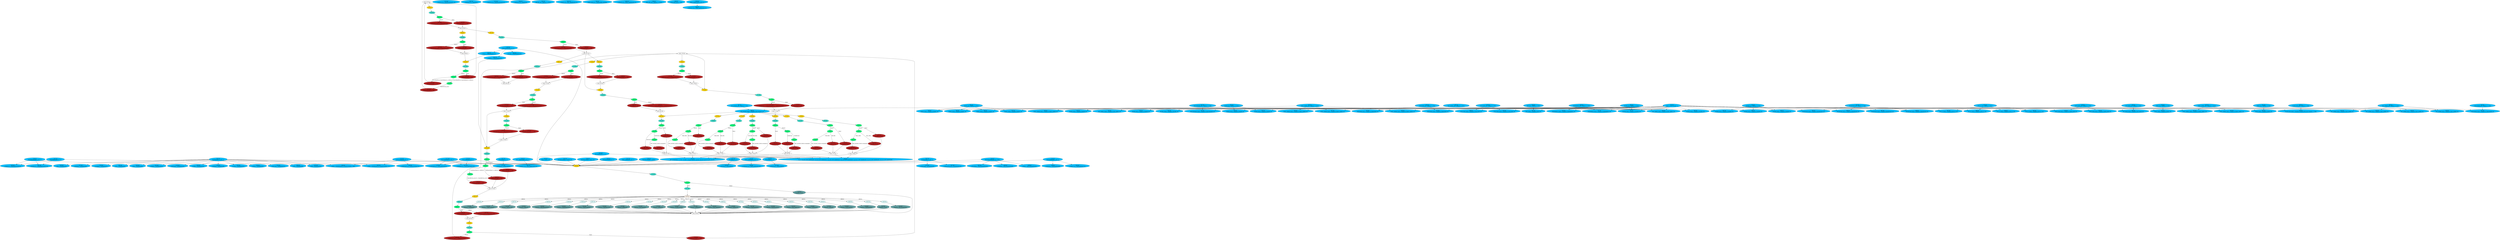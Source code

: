 strict digraph "compose( ,  )" {
	node [label="\N"];
	"Leaf_1616:AL"	 [def_var="['SetTxCIrq_txclk']",
		label="Leaf_1616:AL"];
	"1629:AL"	 [ast="<pyverilog.vparser.ast.Always object at 0x7fbdee6a3210>",
		clk_sens=True,
		fillcolor=gold,
		label="1629:AL",
		sens="['Clk', 'Reset']",
		statements="[]",
		style=filled,
		typ=Always,
		use_var="['Reset', 'SetTxCIrq_txclk']"];
	"Leaf_1616:AL" -> "1629:AL";
	"1535:BS"	 [ast="<pyverilog.vparser.ast.BlockingSubstitution object at 0x7fbdee672990>",
		fillcolor=cadetblue,
		label="1535:BS
DataOut = MAC_ADDR1Out;",
		statements="[<pyverilog.vparser.ast.BlockingSubstitution object at 0x7fbdee672990>]",
		style=filled,
		typ=BlockingSubstitution];
	"Leaf_1508:AL"	 [def_var="['DataOut']",
		label="Leaf_1508:AL"];
	"1535:BS" -> "Leaf_1508:AL"	 [cond="[]",
		lineno=None];
	"1634:NS"	 [ast="<pyverilog.vparser.ast.NonblockingSubstitution object at 0x7fbdee6a35d0>",
		fillcolor=firebrick,
		label="1634:NS
SetTxCIrq_sync1 <= SetTxCIrq_txclk;",
		statements="[<pyverilog.vparser.ast.NonblockingSubstitution object at 0x7fbdee6a35d0>]",
		style=filled,
		typ=NonblockingSubstitution];
	"Leaf_1629:AL"	 [def_var="['SetTxCIrq_sync1']",
		label="Leaf_1629:AL"];
	"1634:NS" -> "Leaf_1629:AL"	 [cond="[]",
		lineno=None];
	"1524:CA"	 [ast="<pyverilog.vparser.ast.Case object at 0x7fbdee6e7fd0>",
		fillcolor=lightcyan,
		label="1524:CA",
		statements="[]",
		style=filled,
		typ=Case];
	"1524:BS"	 [ast="<pyverilog.vparser.ast.BlockingSubstitution object at 0x7fbdee6ee110>",
		fillcolor=cadetblue,
		label="1524:BS
DataOut = IPGR2Out;",
		statements="[<pyverilog.vparser.ast.BlockingSubstitution object at 0x7fbdee6ee110>]",
		style=filled,
		typ=BlockingSubstitution];
	"1524:CA" -> "1524:BS"	 [cond="[]",
		lineno=None];
	"925:AS"	 [ast="<pyverilog.vparser.ast.Assign object at 0x7fbdcd3e97d0>",
		def_var="['MAC_ADDR1_Wr']",
		fillcolor=deepskyblue,
		label="925:AS
MAC_ADDR1_Wr[0] = Write[0] & MAC_ADDR1_Sel;",
		statements="[]",
		style=filled,
		typ=Assign,
		use_var="['Write', 'MAC_ADDR1_Sel']"];
	"938:AS"	 [ast="<pyverilog.vparser.ast.Assign object at 0x7fbdcd3ddf90>",
		def_var="['HASH1_Wr']",
		fillcolor=deepskyblue,
		label="938:AS
HASH1_Wr[1] = Write[1] & HASH1_Sel;",
		statements="[]",
		style=filled,
		typ=Assign,
		use_var="['Write', 'HASH1_Sel']"];
	"1574:AS"	 [ast="<pyverilog.vparser.ast.Assign object at 0x7fbdee6882d0>",
		def_var="['r_MinFL']",
		fillcolor=deepskyblue,
		label="1574:AS
r_MinFL[15:0] = PACKETLENOut[31:16];",
		statements="[]",
		style=filled,
		typ=Assign,
		use_var="['PACKETLENOut']"];
	"870:AS"	 [ast="<pyverilog.vparser.ast.Assign object at 0x7fbdcd0c1910>",
		def_var="['IPv4_L1_Sel']",
		fillcolor=deepskyblue,
		label="870:AS
IPv4_L1_Sel = Address == 8'h17;",
		statements="[]",
		style=filled,
		typ=Assign,
		use_var="['Address']"];
	"948:AS"	 [ast="<pyverilog.vparser.ast.Assign object at 0x7fbdcd136d10>",
		def_var="['IPv4_L1_Wr']",
		fillcolor=deepskyblue,
		label="948:AS
IPv4_L1_Wr[3] = Write[3] & IPv4_L1_Sel;",
		statements="[]",
		style=filled,
		typ=Assign,
		use_var="['Write', 'IPv4_L1_Sel']"];
	"870:AS" -> "948:AS";
	"945:AS"	 [ast="<pyverilog.vparser.ast.Assign object at 0x7fbdcd1364d0>",
		def_var="['IPv4_L1_Wr']",
		fillcolor=deepskyblue,
		label="945:AS
IPv4_L1_Wr[0] = Write[0] & IPv4_L1_Sel;",
		statements="[]",
		style=filled,
		typ=Assign,
		use_var="['Write', 'IPv4_L1_Sel']"];
	"870:AS" -> "945:AS";
	"947:AS"	 [ast="<pyverilog.vparser.ast.Assign object at 0x7fbdcd136a50>",
		def_var="['IPv4_L1_Wr']",
		fillcolor=deepskyblue,
		label="947:AS
IPv4_L1_Wr[2] = Write[2] & IPv4_L1_Sel;",
		statements="[]",
		style=filled,
		typ=Assign,
		use_var="['Write', 'IPv4_L1_Sel']"];
	"870:AS" -> "947:AS";
	"946:AS"	 [ast="<pyverilog.vparser.ast.Assign object at 0x7fbdcd136790>",
		def_var="['IPv4_L1_Wr']",
		fillcolor=deepskyblue,
		label="946:AS
IPv4_L1_Wr[1] = Write[1] & IPv4_L1_Sel;",
		statements="[]",
		style=filled,
		typ=Assign,
		use_var="['Write', 'IPv4_L1_Sel']"];
	"870:AS" -> "946:AS";
	"1765:IF"	 [ast="<pyverilog.vparser.ast.IfStatement object at 0x7fbdee640410>",
		fillcolor=springgreen,
		label="1765:IF",
		statements="[]",
		style=filled,
		typ=IfStatement];
	"1768:IF"	 [ast="<pyverilog.vparser.ast.IfStatement object at 0x7fbdee640690>",
		fillcolor=springgreen,
		label="1768:IF",
		statements="[]",
		style=filled,
		typ=IfStatement];
	"1765:IF" -> "1768:IF"	 [cond="['Reset']",
		label="!(Reset)",
		lineno=1765];
	"1766:NS"	 [ast="<pyverilog.vparser.ast.NonblockingSubstitution object at 0x7fbdee6403d0>",
		fillcolor=firebrick,
		label="1766:NS
irq_txe <= 1'b0;",
		statements="[<pyverilog.vparser.ast.NonblockingSubstitution object at 0x7fbdee6403d0>]",
		style=filled,
		typ=NonblockingSubstitution];
	"1765:IF" -> "1766:NS"	 [cond="['Reset']",
		label=Reset,
		lineno=1765];
	"1663:IF"	 [ast="<pyverilog.vparser.ast.IfStatement object at 0x7fbdee6a7c50>",
		fillcolor=springgreen,
		label="1663:IF",
		statements="[]",
		style=filled,
		typ=IfStatement];
	"1666:NS"	 [ast="<pyverilog.vparser.ast.NonblockingSubstitution object at 0x7fbdee6a7d90>",
		fillcolor=firebrick,
		label="1666:NS
ResetTxCIrq_sync1 <= SetTxCIrq_sync2;",
		statements="[<pyverilog.vparser.ast.NonblockingSubstitution object at 0x7fbdee6a7d90>]",
		style=filled,
		typ=NonblockingSubstitution];
	"1663:IF" -> "1666:NS"	 [cond="['Reset']",
		label="!(Reset)",
		lineno=1663];
	"1664:NS"	 [ast="<pyverilog.vparser.ast.NonblockingSubstitution object at 0x7fbdee6a7b90>",
		fillcolor=firebrick,
		label="1664:NS
ResetTxCIrq_sync1 <= 1'b0;",
		statements="[<pyverilog.vparser.ast.NonblockingSubstitution object at 0x7fbdee6a7b90>]",
		style=filled,
		typ=NonblockingSubstitution];
	"1663:IF" -> "1664:NS"	 [cond="['Reset']",
		label=Reset,
		lineno=1663];
	"1508:AL"	 [ast="<pyverilog.vparser.ast.Always object at 0x7fbdee6e7350>",
		clk_sens=False,
		fillcolor=gold,
		label="1508:AL",
		sens="['Address', 'Read', 'MODEROut', 'INT_SOURCEOut', 'INT_MASKOut', 'IPGTOut', 'IPGR1Out', 'IPGR2Out', 'PACKETLENOut', 'COLLCONFOut', '\
CTRLMODEROut', 'MIIMODEROut', 'MIICOMMANDOut', 'MIIADDRESSOut', 'MIITX_DATAOut', 'MIIRX_DATAOut', 'MIISTATUSOut', 'MAC_ADDR0Out', '\
MAC_ADDR1Out', 'TX_BD_NUMOut', 'HASH0Out', 'HASH1Out', 'TXCTRLOut', 'IPv4_L1_out']",
		statements="[]",
		style=filled,
		typ=Always,
		use_var="['MIISTATUSOut', 'TXCTRLOut', 'MIICOMMANDOut', 'MIIRX_DATAOut', 'HASH1Out', 'MIITX_DATAOut', 'Read', 'MAC_ADDR0Out', 'MIIADDRESSOut', '\
IPGTOut', 'Address', 'dbg_dat', 'INT_SOURCEOut', 'COLLCONFOut', 'HASH0Out', 'PACKETLENOut', 'INT_MASKOut', 'MODEROut', 'MIIMODEROut', '\
CTRLMODEROut', 'TX_BD_NUMOut', 'IPGR2Out', 'IPv4_L1_out', 'MAC_ADDR1Out', 'IPGR1Out']"];
	"1515:BL"	 [ast="<pyverilog.vparser.ast.Block object at 0x7fbdee6e72d0>",
		fillcolor=turquoise,
		label="1515:BL",
		statements="[]",
		style=filled,
		typ=Block];
	"1508:AL" -> "1515:BL"	 [cond="[]",
		lineno=None];
	"1735:NS"	 [ast="<pyverilog.vparser.ast.NonblockingSubstitution object at 0x7fbdee637f10>",
		fillcolor=firebrick,
		label="1735:NS
ResetRxCIrq_sync2 <= 1'b0;",
		statements="[<pyverilog.vparser.ast.NonblockingSubstitution object at 0x7fbdee637f10>]",
		style=filled,
		typ=NonblockingSubstitution];
	"Leaf_1732:AL"	 [def_var="['ResetRxCIrq_sync2']",
		label="Leaf_1732:AL"];
	"1735:NS" -> "Leaf_1732:AL"	 [cond="[]",
		lineno=None];
	"899:AS"	 [ast="<pyverilog.vparser.ast.Assign object at 0x7fbdcd0ebb10>",
		def_var="['INT_SOURCE_Wr']",
		fillcolor=deepskyblue,
		label="899:AS
INT_SOURCE_Wr[0] = Write[0] & INT_SOURCE_Sel;",
		statements="[]",
		style=filled,
		typ=Assign,
		use_var="['Write', 'INT_SOURCE_Sel']"];
	"1799:AL"	 [ast="<pyverilog.vparser.ast.Always object at 0x7fbdee646d90>",
		clk_sens=True,
		fillcolor=gold,
		label="1799:AL",
		sens="['Clk', 'Reset']",
		statements="[]",
		style=filled,
		typ=Always,
		use_var="['Reset', 'INT_SOURCE_Wr', 'DataIn', 'Busy_IRQ']"];
	"899:AS" -> "1799:AL";
	"1823:AL"	 [ast="<pyverilog.vparser.ast.Always object at 0x7fbdee64cfd0>",
		clk_sens=True,
		fillcolor=gold,
		label="1823:AL",
		sens="['Clk', 'Reset']",
		statements="[]",
		style=filled,
		typ=Always,
		use_var="['Reset', 'INT_SOURCE_Wr', 'DataIn', 'SetRxCIrq']"];
	"899:AS" -> "1823:AL";
	"1763:AL"	 [ast="<pyverilog.vparser.ast.Always object at 0x7fbdee640250>",
		clk_sens=True,
		fillcolor=gold,
		label="1763:AL",
		sens="['Clk', 'Reset']",
		statements="[]",
		style=filled,
		typ=Always,
		use_var="['Reset', 'TxE_IRQ', 'INT_SOURCE_Wr', 'DataIn']"];
	"899:AS" -> "1763:AL";
	"1775:AL"	 [ast="<pyverilog.vparser.ast.Always object at 0x7fbdee640b50>",
		clk_sens=True,
		fillcolor=gold,
		label="1775:AL",
		sens="['Clk', 'Reset']",
		statements="[]",
		style=filled,
		typ=Always,
		use_var="['Reset', 'INT_SOURCE_Wr', 'DataIn', 'RxB_IRQ']"];
	"899:AS" -> "1775:AL";
	"1787:AL"	 [ast="<pyverilog.vparser.ast.Always object at 0x7fbdee646490>",
		clk_sens=True,
		fillcolor=gold,
		label="1787:AL",
		sens="['Clk', 'Reset']",
		statements="[]",
		style=filled,
		typ=Always,
		use_var="['Reset', 'INT_SOURCE_Wr', 'DataIn', 'RxE_IRQ']"];
	"899:AS" -> "1787:AL";
	"1811:AL"	 [ast="<pyverilog.vparser.ast.Always object at 0x7fbdee64c6d0>",
		clk_sens=True,
		fillcolor=gold,
		label="1811:AL",
		sens="['Clk', 'Reset']",
		statements="[]",
		style=filled,
		typ=Always,
		use_var="['Reset', 'INT_SOURCE_Wr', 'DataIn', 'SetTxCIrq']"];
	"899:AS" -> "1811:AL";
	"1751:AL"	 [ast="<pyverilog.vparser.ast.Always object at 0x7fbdee63b910>",
		clk_sens=True,
		fillcolor=gold,
		label="1751:AL",
		sens="['Clk', 'Reset']",
		statements="[]",
		style=filled,
		typ=Always,
		use_var="['Reset', 'INT_SOURCE_Wr', 'DataIn', 'TxB_IRQ']"];
	"899:AS" -> "1751:AL";
	"1617:BL"	 [ast="<pyverilog.vparser.ast.Block object at 0x7fbdee69d890>",
		fillcolor=turquoise,
		label="1617:BL",
		statements="[]",
		style=filled,
		typ=Block];
	"1618:IF"	 [ast="<pyverilog.vparser.ast.IfStatement object at 0x7fbdee69da50>",
		fillcolor=springgreen,
		label="1618:IF",
		statements="[]",
		style=filled,
		typ=IfStatement];
	"1617:BL" -> "1618:IF"	 [cond="[]",
		lineno=None];
	"1783:IF"	 [ast="<pyverilog.vparser.ast.IfStatement object at 0x7fbdee646290>",
		fillcolor=springgreen,
		label="1783:IF",
		statements="[]",
		style=filled,
		typ=IfStatement];
	"1784:NS"	 [ast="<pyverilog.vparser.ast.NonblockingSubstitution object at 0x7fbdee6463d0>",
		fillcolor=firebrick,
		label="1784:NS
irq_rxb <= 1'b0;",
		statements="[<pyverilog.vparser.ast.NonblockingSubstitution object at 0x7fbdee6463d0>]",
		style=filled,
		typ=NonblockingSubstitution];
	"1783:IF" -> "1784:NS"	 [cond="['INT_SOURCE_Wr', 'DataIn']",
		label="(INT_SOURCE_Wr[0] & DataIn[2])",
		lineno=1783];
	"1732:AL"	 [ast="<pyverilog.vparser.ast.Always object at 0x7fbdee637d50>",
		clk_sens=False,
		fillcolor=gold,
		label="1732:AL",
		sens="['RxClk', 'Reset']",
		statements="[]",
		style=filled,
		typ=Always,
		use_var="['Reset', 'ResetRxCIrq_sync1']"];
	"1733:BL"	 [ast="<pyverilog.vparser.ast.Block object at 0x7fbdee637d90>",
		fillcolor=turquoise,
		label="1733:BL",
		statements="[]",
		style=filled,
		typ=Block];
	"1732:AL" -> "1733:BL"	 [cond="[]",
		lineno=None];
	"928:AS"	 [ast="<pyverilog.vparser.ast.Assign object at 0x7fbdcd3ec1d0>",
		def_var="['DMAC_ADDR0_Wr']",
		fillcolor=deepskyblue,
		label="928:AS
DMAC_ADDR0_Wr[1] = Write[1] & DMAC_ADDR0_Sel;",
		statements="[]",
		style=filled,
		typ=Assign,
		use_var="['Write', 'DMAC_ADDR0_Sel']"];
	"863:AS"	 [ast="<pyverilog.vparser.ast.Assign object at 0x7fbdcd0c48d0>",
		def_var="['DMAC_ADDR1_Sel']",
		fillcolor=deepskyblue,
		label="863:AS
DMAC_ADDR1_Sel = Address == 8'h19;",
		statements="[]",
		style=filled,
		typ=Assign,
		use_var="['Address']"];
	"931:AS"	 [ast="<pyverilog.vparser.ast.Assign object at 0x7fbdcd3ecb90>",
		def_var="['DMAC_ADDR1_Wr']",
		fillcolor=deepskyblue,
		label="931:AS
DMAC_ADDR1_Wr[0] = Write[0] & DMAC_ADDR1_Sel;",
		statements="[]",
		style=filled,
		typ=Assign,
		use_var="['Write', 'DMAC_ADDR1_Sel']"];
	"863:AS" -> "931:AS";
	"932:AS"	 [ast="<pyverilog.vparser.ast.Assign object at 0x7fbdcd3eced0>",
		def_var="['DMAC_ADDR1_Wr']",
		fillcolor=deepskyblue,
		label="932:AS
DMAC_ADDR1_Wr[1] = Write[1] & DMAC_ADDR1_Sel;",
		statements="[]",
		style=filled,
		typ=Assign,
		use_var="['Write', 'DMAC_ADDR1_Sel']"];
	"863:AS" -> "932:AS";
	"857:AS"	 [ast="<pyverilog.vparser.ast.Assign object at 0x7fbdcd0cd990>",
		def_var="['MIICOMMAND_Sel']",
		fillcolor=deepskyblue,
		label="857:AS
MIICOMMAND_Sel = Address == 8'hB;",
		statements="[]",
		style=filled,
		typ=Assign,
		use_var="['Address']"];
	"915:AS"	 [ast="<pyverilog.vparser.ast.Assign object at 0x7fbdcd3e1850>",
		def_var="['MIICOMMAND_Wr']",
		fillcolor=deepskyblue,
		label="915:AS
MIICOMMAND_Wr[0] = Write[0] & MIICOMMAND_Sel;",
		statements="[]",
		style=filled,
		typ=Assign,
		use_var="['Write', 'MIICOMMAND_Sel']"];
	"857:AS" -> "915:AS";
	"1655:IF"	 [ast="<pyverilog.vparser.ast.IfStatement object at 0x7fbdee6a74d0>",
		fillcolor=springgreen,
		label="1655:IF",
		statements="[]",
		style=filled,
		typ=IfStatement];
	"1658:NS"	 [ast="<pyverilog.vparser.ast.NonblockingSubstitution object at 0x7fbdee6a77d0>",
		fillcolor=firebrick,
		label="1658:NS
SetTxCIrq <= SetTxCIrq_sync2 & ~SetTxCIrq_sync3;",
		statements="[<pyverilog.vparser.ast.NonblockingSubstitution object at 0x7fbdee6a77d0>]",
		style=filled,
		typ=NonblockingSubstitution];
	"1655:IF" -> "1658:NS"	 [cond="['Reset']",
		label="!(Reset)",
		lineno=1655];
	"1656:NS"	 [ast="<pyverilog.vparser.ast.NonblockingSubstitution object at 0x7fbdee6a7510>",
		fillcolor=firebrick,
		label="1656:NS
SetTxCIrq <= 1'b0;",
		statements="[<pyverilog.vparser.ast.NonblockingSubstitution object at 0x7fbdee6a7510>]",
		style=filled,
		typ=NonblockingSubstitution];
	"1655:IF" -> "1656:NS"	 [cond="['Reset']",
		label=Reset,
		lineno=1655];
	"1616:AL"	 [ast="<pyverilog.vparser.ast.Always object at 0x7fbdee69d850>",
		clk_sens=False,
		fillcolor=gold,
		label="1616:AL",
		sens="['TxClk', 'Reset']",
		statements="[]",
		style=filled,
		typ=Always,
		use_var="['Reset', 'r_TxFlow', 'TxCtrlEndFrm', 'StartTxDone', 'ResetTxCIrq_sync2']"];
	"1616:AL" -> "1617:BL"	 [cond="[]",
		lineno=None];
	"1817:NS"	 [ast="<pyverilog.vparser.ast.NonblockingSubstitution object at 0x7fbdee64cad0>",
		fillcolor=firebrick,
		label="1817:NS
irq_txc <= 1'b1;",
		statements="[<pyverilog.vparser.ast.NonblockingSubstitution object at 0x7fbdee64cad0>]",
		style=filled,
		typ=NonblockingSubstitution];
	"Leaf_1811:AL"	 [def_var="['irq_txc']",
		label="Leaf_1811:AL"];
	"1817:NS" -> "Leaf_1811:AL"	 [cond="[]",
		lineno=None];
	"1760:NS"	 [ast="<pyverilog.vparser.ast.NonblockingSubstitution object at 0x7fbdee640190>",
		fillcolor=firebrick,
		label="1760:NS
irq_txb <= 1'b0;",
		statements="[<pyverilog.vparser.ast.NonblockingSubstitution object at 0x7fbdee640190>]",
		style=filled,
		typ=NonblockingSubstitution];
	"Leaf_1751:AL"	 [def_var="['irq_txb']",
		label="Leaf_1751:AL"];
	"1760:NS" -> "Leaf_1751:AL"	 [cond="[]",
		lineno=None];
	"1532:BS"	 [ast="<pyverilog.vparser.ast.BlockingSubstitution object at 0x7fbdee6722d0>",
		fillcolor=cadetblue,
		label="1532:BS
DataOut = MIIRX_DATAOut;",
		statements="[<pyverilog.vparser.ast.BlockingSubstitution object at 0x7fbdee6722d0>]",
		style=filled,
		typ=BlockingSubstitution];
	"1532:BS" -> "Leaf_1508:AL"	 [cond="[]",
		lineno=None];
	"1536:CA"	 [ast="<pyverilog.vparser.ast.Case object at 0x7fbdee672a90>",
		fillcolor=lightcyan,
		label="1536:CA",
		statements="[]",
		style=filled,
		typ=Case];
	"1536:BS"	 [ast="<pyverilog.vparser.ast.BlockingSubstitution object at 0x7fbdee672bd0>",
		fillcolor=cadetblue,
		label="1536:BS
DataOut = TX_BD_NUMOut;",
		statements="[<pyverilog.vparser.ast.BlockingSubstitution object at 0x7fbdee672bd0>]",
		style=filled,
		typ=BlockingSubstitution];
	"1536:CA" -> "1536:BS"	 [cond="[]",
		lineno=None];
	"1718:IF"	 [ast="<pyverilog.vparser.ast.IfStatement object at 0x7fbdee637290>",
		fillcolor=springgreen,
		label="1718:IF",
		statements="[]",
		style=filled,
		typ=IfStatement];
	"1721:NS"	 [ast="<pyverilog.vparser.ast.NonblockingSubstitution object at 0x7fbdee637590>",
		fillcolor=firebrick,
		label="1721:NS
SetRxCIrq <= SetRxCIrq_sync2 & ~SetRxCIrq_sync3;",
		statements="[<pyverilog.vparser.ast.NonblockingSubstitution object at 0x7fbdee637590>]",
		style=filled,
		typ=NonblockingSubstitution];
	"1718:IF" -> "1721:NS"	 [cond="['Reset']",
		label="!(Reset)",
		lineno=1718];
	"1719:NS"	 [ast="<pyverilog.vparser.ast.NonblockingSubstitution object at 0x7fbdee6372d0>",
		fillcolor=firebrick,
		label="1719:NS
SetRxCIrq <= 1'b0;",
		statements="[<pyverilog.vparser.ast.NonblockingSubstitution object at 0x7fbdee6372d0>]",
		style=filled,
		typ=NonblockingSubstitution];
	"1718:IF" -> "1719:NS"	 [cond="['Reset']",
		label=Reset,
		lineno=1718];
	"1776:BL"	 [ast="<pyverilog.vparser.ast.Block object at 0x7fbdee640b90>",
		fillcolor=turquoise,
		label="1776:BL",
		statements="[]",
		style=filled,
		typ=Block];
	"1777:IF"	 [ast="<pyverilog.vparser.ast.IfStatement object at 0x7fbdee640d10>",
		fillcolor=springgreen,
		label="1777:IF",
		statements="[]",
		style=filled,
		typ=IfStatement];
	"1776:BL" -> "1777:IF"	 [cond="[]",
		lineno=None];
	"1756:IF"	 [ast="<pyverilog.vparser.ast.IfStatement object at 0x7fbdee63bd50>",
		fillcolor=springgreen,
		label="1756:IF",
		statements="[]",
		style=filled,
		typ=IfStatement];
	"1759:IF"	 [ast="<pyverilog.vparser.ast.IfStatement object at 0x7fbdee640050>",
		fillcolor=springgreen,
		label="1759:IF",
		statements="[]",
		style=filled,
		typ=IfStatement];
	"1756:IF" -> "1759:IF"	 [cond="['TxB_IRQ']",
		label="!(TxB_IRQ)",
		lineno=1756];
	"1757:NS"	 [ast="<pyverilog.vparser.ast.NonblockingSubstitution object at 0x7fbdee63bd10>",
		fillcolor=firebrick,
		label="1757:NS
irq_txb <= 1'b1;",
		statements="[<pyverilog.vparser.ast.NonblockingSubstitution object at 0x7fbdee63bd10>]",
		style=filled,
		typ=NonblockingSubstitution];
	"1756:IF" -> "1757:NS"	 [cond="['TxB_IRQ']",
		label=TxB_IRQ,
		lineno=1756];
	"1682:NS"	 [ast="<pyverilog.vparser.ast.NonblockingSubstitution object at 0x7fbdee6ac750>",
		fillcolor=firebrick,
		label="1682:NS
SetRxCIrq_rxclk <= 1'b0;",
		statements="[<pyverilog.vparser.ast.NonblockingSubstitution object at 0x7fbdee6ac750>]",
		style=filled,
		typ=NonblockingSubstitution];
	"Leaf_1679:AL"	 [def_var="['SetRxCIrq_rxclk']",
		label="Leaf_1679:AL"];
	"1682:NS" -> "Leaf_1679:AL"	 [cond="[]",
		lineno=None];
	"908:AS"	 [ast="<pyverilog.vparser.ast.Assign object at 0x7fbdcd3d16d0>",
		def_var="['COLLCONF_Wr']",
		fillcolor=deepskyblue,
		label="908:AS
COLLCONF_Wr[0] = Write[0] & COLLCONF_Sel;",
		statements="[]",
		style=filled,
		typ=Assign,
		use_var="['Write', 'COLLCONF_Sel']"];
	"1825:IF"	 [ast="<pyverilog.vparser.ast.IfStatement object at 0x7fbdee6511d0>",
		fillcolor=springgreen,
		label="1825:IF",
		statements="[]",
		style=filled,
		typ=IfStatement];
	"1826:NS"	 [ast="<pyverilog.vparser.ast.NonblockingSubstitution object at 0x7fbdee651190>",
		fillcolor=firebrick,
		label="1826:NS
irq_rxc <= 1'b0;",
		statements="[<pyverilog.vparser.ast.NonblockingSubstitution object at 0x7fbdee651190>]",
		style=filled,
		typ=NonblockingSubstitution];
	"1825:IF" -> "1826:NS"	 [cond="['Reset']",
		label=Reset,
		lineno=1825];
	"1828:IF"	 [ast="<pyverilog.vparser.ast.IfStatement object at 0x7fbdee651450>",
		fillcolor=springgreen,
		label="1828:IF",
		statements="[]",
		style=filled,
		typ=IfStatement];
	"1825:IF" -> "1828:IF"	 [cond="['Reset']",
		label="!(Reset)",
		lineno=1825];
	"929:AS"	 [ast="<pyverilog.vparser.ast.Assign object at 0x7fbdcd3ec510>",
		def_var="['DMAC_ADDR0_Wr']",
		fillcolor=deepskyblue,
		label="929:AS
DMAC_ADDR0_Wr[2] = Write[2] & DMAC_ADDR0_Sel;",
		statements="[]",
		style=filled,
		typ=Assign,
		use_var="['Write', 'DMAC_ADDR0_Sel']"];
	"1559:AS"	 [ast="<pyverilog.vparser.ast.Assign object at 0x7fbdee67d890>",
		def_var="['r_LoopBck']",
		fillcolor=deepskyblue,
		label="1559:AS
r_LoopBck = MODEROut[7];",
		statements="[]",
		style=filled,
		typ=Assign,
		use_var="['MODEROut']"];
	"Leaf_1716:AL"	 [def_var="['SetRxCIrq']",
		label="Leaf_1716:AL"];
	"1721:NS" -> "Leaf_1716:AL"	 [cond="[]",
		lineno=None];
	"1622:NS"	 [ast="<pyverilog.vparser.ast.NonblockingSubstitution object at 0x7fbdee69de10>",
		fillcolor=firebrick,
		label="1622:NS
SetTxCIrq_txclk <= 1'b1;",
		statements="[<pyverilog.vparser.ast.NonblockingSubstitution object at 0x7fbdee69de10>]",
		style=filled,
		typ=NonblockingSubstitution];
	"1622:NS" -> "Leaf_1616:AL"	 [cond="[]",
		lineno=None];
	"1814:NS"	 [ast="<pyverilog.vparser.ast.NonblockingSubstitution object at 0x7fbdee64c850>",
		fillcolor=firebrick,
		label="1814:NS
irq_txc <= 1'b0;",
		statements="[<pyverilog.vparser.ast.NonblockingSubstitution object at 0x7fbdee64c850>]",
		style=filled,
		typ=NonblockingSubstitution];
	"1814:NS" -> "Leaf_1811:AL"	 [cond="[]",
		lineno=None];
	"942:AS"	 [ast="<pyverilog.vparser.ast.Assign object at 0x7fbdcd155ad0>",
		def_var="['TXCTRL_Wr']",
		fillcolor=deepskyblue,
		label="942:AS
TXCTRL_Wr[1] = Write[1] & TXCTRL_Sel;",
		statements="[]",
		style=filled,
		typ=Assign,
		use_var="['Write', 'TXCTRL_Sel']"];
	"1646:BL"	 [ast="<pyverilog.vparser.ast.Block object at 0x7fbdee6a3dd0>",
		fillcolor=turquoise,
		label="1646:BL",
		statements="[]",
		style=filled,
		typ=Block];
	"1647:IF"	 [ast="<pyverilog.vparser.ast.IfStatement object at 0x7fbdee6a7050>",
		fillcolor=springgreen,
		label="1647:IF",
		statements="[]",
		style=filled,
		typ=IfStatement];
	"1646:BL" -> "1647:IF"	 [cond="[]",
		lineno=None];
	"1529:BS"	 [ast="<pyverilog.vparser.ast.BlockingSubstitution object at 0x7fbdee6eebd0>",
		fillcolor=cadetblue,
		label="1529:BS
DataOut = MIICOMMANDOut;",
		statements="[<pyverilog.vparser.ast.BlockingSubstitution object at 0x7fbdee6eebd0>]",
		style=filled,
		typ=BlockingSubstitution];
	"1529:BS" -> "Leaf_1508:AL"	 [cond="[]",
		lineno=None];
	"1591:AS"	 [ast="<pyverilog.vparser.ast.Assign object at 0x7fbdee68df10>",
		def_var="['r_RGAD']",
		fillcolor=deepskyblue,
		label="1591:AS
r_RGAD[4:0] = MIIADDRESSOut[12:8];",
		statements="[]",
		style=filled,
		typ=Assign,
		use_var="['MIIADDRESSOut']"];
	"1845:AS"	 [ast="<pyverilog.vparser.ast.Assign object at 0x7fbdee656790>",
		def_var="['INT_SOURCEOut']",
		fillcolor=deepskyblue,
		label="1845:AS
INT_SOURCEOut = { { 32 - 7{ 1'b0 } }, irq_rxc, irq_txc, irq_busy, irq_rxe, irq_rxb, irq_txe, irq_txb };",
		statements="[]",
		style=filled,
		typ=Assign,
		use_var="['irq_rxc', 'irq_txc', 'irq_busy', 'irq_rxe', 'irq_rxb', 'irq_txe', 'irq_txb']"];
	"Leaf_1751:AL" -> "1845:AS";
	"1836:AS"	 [ast="<pyverilog.vparser.ast.Assign object at 0x7fbdee656210>",
		def_var="['int_o']",
		fillcolor=deepskyblue,
		label="1836:AS
int_o = irq_txb & INT_MASKOut[0] | irq_txe & INT_MASKOut[1] | irq_rxb & INT_MASKOut[2] | irq_rxe & INT_MASKOut[3] | irq_\
busy & INT_MASKOut[4] | irq_txc & INT_MASKOut[5] | irq_rxc & INT_MASKOut[6];",
		statements="[]",
		style=filled,
		typ=Assign,
		use_var="['irq_txb', 'INT_MASKOut', 'irq_txe', 'INT_MASKOut', 'irq_rxb', 'INT_MASKOut', 'irq_rxe', 'INT_MASKOut', 'irq_busy', 'INT_MASKOut', '\
irq_txc', 'INT_MASKOut', 'irq_rxc', 'INT_MASKOut']"];
	"Leaf_1751:AL" -> "1836:AS";
	"1737:NS"	 [ast="<pyverilog.vparser.ast.NonblockingSubstitution object at 0x7fbdee63b150>",
		fillcolor=firebrick,
		label="1737:NS
ResetRxCIrq_sync2 <= ResetRxCIrq_sync1;",
		statements="[<pyverilog.vparser.ast.NonblockingSubstitution object at 0x7fbdee63b150>]",
		style=filled,
		typ=NonblockingSubstitution];
	"1737:NS" -> "Leaf_1732:AL"	 [cond="[]",
		lineno=None];
	"1530:BS"	 [ast="<pyverilog.vparser.ast.BlockingSubstitution object at 0x7fbdee6eee10>",
		fillcolor=cadetblue,
		label="1530:BS
DataOut = MIIADDRESSOut;",
		statements="[<pyverilog.vparser.ast.BlockingSubstitution object at 0x7fbdee6eee10>]",
		style=filled,
		typ=BlockingSubstitution];
	"1530:BS" -> "Leaf_1508:AL"	 [cond="[]",
		lineno=None];
	"1588:AS"	 [ast="<pyverilog.vparser.ast.Assign object at 0x7fbdee68da50>",
		def_var="['r_RStat']",
		fillcolor=deepskyblue,
		label="1588:AS
r_RStat = MIICOMMANDOut[1];",
		statements="[]",
		style=filled,
		typ=Assign,
		use_var="['MIICOMMANDOut']"];
	"1800:BL"	 [ast="<pyverilog.vparser.ast.Block object at 0x7fbdee646dd0>",
		fillcolor=turquoise,
		label="1800:BL",
		statements="[]",
		style=filled,
		typ=Block];
	"1799:AL" -> "1800:BL"	 [cond="[]",
		lineno=None];
	"1582:AS"	 [ast="<pyverilog.vparser.ast.Assign object at 0x7fbdee68d1d0>",
		def_var="['r_PassAll']",
		fillcolor=deepskyblue,
		label="1582:AS
r_PassAll = CTRLMODEROut[0];",
		statements="[]",
		style=filled,
		typ=Assign,
		use_var="['CTRLMODEROut']"];
	"1561:AS"	 [ast="<pyverilog.vparser.ast.Assign object at 0x7fbdee67dc10>",
		def_var="['r_Pro']",
		fillcolor=deepskyblue,
		label="1561:AS
r_Pro = MODEROut[5];",
		statements="[]",
		style=filled,
		typ=Assign,
		use_var="['MODEROut']"];
	"1208:AS"	 [ast="<pyverilog.vparser.ast.Assign object at 0x7fbdccc32890>",
		def_var="['MIIADDRESSOut']",
		fillcolor=deepskyblue,
		label="1208:AS
MIIADDRESSOut[31:5+8] = 0;",
		statements="[]",
		style=filled,
		typ=Assign,
		use_var="[]"];
	"1208:AS" -> "1508:AL";
	"1208:AS" -> "1591:AS";
	"1592:AS"	 [ast="<pyverilog.vparser.ast.Assign object at 0x7fbdee693250>",
		def_var="['r_FIAD']",
		fillcolor=deepskyblue,
		label="1592:AS
r_FIAD[4:0] = MIIADDRESSOut[4:0];",
		statements="[]",
		style=filled,
		typ=Assign,
		use_var="['MIIADDRESSOut']"];
	"1208:AS" -> "1592:AS";
	"1824:BL"	 [ast="<pyverilog.vparser.ast.Block object at 0x7fbdee64cf50>",
		fillcolor=turquoise,
		label="1824:BL",
		statements="[]",
		style=filled,
		typ=Block];
	"1823:AL" -> "1824:BL"	 [cond="[]",
		lineno=None];
	"1804:IF"	 [ast="<pyverilog.vparser.ast.IfStatement object at 0x7fbdee64c210>",
		fillcolor=springgreen,
		label="1804:IF",
		statements="[]",
		style=filled,
		typ=IfStatement];
	"1807:IF"	 [ast="<pyverilog.vparser.ast.IfStatement object at 0x7fbdee64c4d0>",
		fillcolor=springgreen,
		label="1807:IF",
		statements="[]",
		style=filled,
		typ=IfStatement];
	"1804:IF" -> "1807:IF"	 [cond="['Busy_IRQ']",
		label="!(Busy_IRQ)",
		lineno=1804];
	"1805:NS"	 [ast="<pyverilog.vparser.ast.NonblockingSubstitution object at 0x7fbdee64c1d0>",
		fillcolor=firebrick,
		label="1805:NS
irq_busy <= 1'b1;",
		statements="[<pyverilog.vparser.ast.NonblockingSubstitution object at 0x7fbdee64c1d0>]",
		style=filled,
		typ=NonblockingSubstitution];
	"1804:IF" -> "1805:NS"	 [cond="['Busy_IRQ']",
		label=Busy_IRQ,
		lineno=1804];
	"1688:NS"	 [ast="<pyverilog.vparser.ast.NonblockingSubstitution object at 0x7fbdee6aced0>",
		fillcolor=firebrick,
		label="1688:NS
SetRxCIrq_rxclk <= 1'b0;",
		statements="[<pyverilog.vparser.ast.NonblockingSubstitution object at 0x7fbdee6aced0>]",
		style=filled,
		typ=NonblockingSubstitution];
	"1688:NS" -> "Leaf_1679:AL"	 [cond="[]",
		lineno=None];
	"916:AS"	 [ast="<pyverilog.vparser.ast.Assign object at 0x7fbdcd3e1b90>",
		def_var="['MIIADDRESS_Wr']",
		fillcolor=deepskyblue,
		label="916:AS
MIIADDRESS_Wr[0] = Write[0] & MIIADDRESS_Sel;",
		statements="[]",
		style=filled,
		typ=Assign,
		use_var="['Write', 'MIIADDRESS_Sel']"];
	"933:AS"	 [ast="<pyverilog.vparser.ast.Assign object at 0x7fbdcd3dd1d0>",
		def_var="['HASH0_Wr']",
		fillcolor=deepskyblue,
		label="933:AS
HASH0_Wr[0] = Write[0] & HASH0_Sel;",
		statements="[]",
		style=filled,
		typ=Assign,
		use_var="['Write', 'HASH0_Sel']"];
	"849:AS"	 [ast="<pyverilog.vparser.ast.Assign object at 0x7fbdcd0ce850>",
		def_var="['IPGT_Sel']",
		fillcolor=deepskyblue,
		label="849:AS
IPGT_Sel = Address == 8'h3;",
		statements="[]",
		style=filled,
		typ=Assign,
		use_var="['Address']"];
	"901:AS"	 [ast="<pyverilog.vparser.ast.Assign object at 0x7fbdcd3d0110>",
		def_var="['IPGT_Wr']",
		fillcolor=deepskyblue,
		label="901:AS
IPGT_Wr[0] = Write[0] & IPGT_Sel;",
		statements="[]",
		style=filled,
		typ=Assign,
		use_var="['Write', 'IPGT_Sel']"];
	"849:AS" -> "901:AS";
	"897:AS"	 [ast="<pyverilog.vparser.ast.Assign object at 0x7fbdcd0eb510>",
		def_var="['MODER_Wr']",
		fillcolor=deepskyblue,
		label="897:AS
MODER_Wr[1] = Write[1] & MODER_Sel;",
		statements="[]",
		style=filled,
		typ=Assign,
		use_var="['Write', 'MODER_Sel']"];
	"1725:BL"	 [ast="<pyverilog.vparser.ast.Block object at 0x7fbdee6377d0>",
		fillcolor=turquoise,
		label="1725:BL",
		statements="[]",
		style=filled,
		typ=Block];
	"1726:IF"	 [ast="<pyverilog.vparser.ast.IfStatement object at 0x7fbdee637a10>",
		fillcolor=springgreen,
		label="1726:IF",
		statements="[]",
		style=filled,
		typ=IfStatement];
	"1725:BL" -> "1726:IF"	 [cond="[]",
		lineno=None];
	"1537:CA"	 [ast="<pyverilog.vparser.ast.Case object at 0x7fbdee672cd0>",
		fillcolor=lightcyan,
		label="1537:CA",
		statements="[]",
		style=filled,
		typ=Case];
	"1537:BS"	 [ast="<pyverilog.vparser.ast.BlockingSubstitution object at 0x7fbdee672dd0>",
		fillcolor=cadetblue,
		label="1537:BS
DataOut = HASH0Out;",
		statements="[<pyverilog.vparser.ast.BlockingSubstitution object at 0x7fbdee672dd0>]",
		style=filled,
		typ=BlockingSubstitution];
	"1537:CA" -> "1537:BS"	 [cond="[]",
		lineno=None];
	"1522:BS"	 [ast="<pyverilog.vparser.ast.BlockingSubstitution object at 0x7fbdee6e7cd0>",
		fillcolor=cadetblue,
		label="1522:BS
DataOut = IPGTOut;",
		statements="[<pyverilog.vparser.ast.BlockingSubstitution object at 0x7fbdee6e7cd0>]",
		style=filled,
		typ=BlockingSubstitution];
	"1522:BS" -> "Leaf_1508:AL"	 [cond="[]",
		lineno=None];
	"1672:NS"	 [ast="<pyverilog.vparser.ast.NonblockingSubstitution object at 0x7fbdee6ac190>",
		fillcolor=firebrick,
		label="1672:NS
ResetTxCIrq_sync2 <= 1'b0;",
		statements="[<pyverilog.vparser.ast.NonblockingSubstitution object at 0x7fbdee6ac190>]",
		style=filled,
		typ=NonblockingSubstitution];
	"Leaf_1669:AL"	 [def_var="['ResetTxCIrq_sync2']",
		label="Leaf_1669:AL"];
	"1672:NS" -> "Leaf_1669:AL"	 [cond="[]",
		lineno=None];
	"1619:NS"	 [ast="<pyverilog.vparser.ast.NonblockingSubstitution object at 0x7fbdee69da10>",
		fillcolor=firebrick,
		label="1619:NS
SetTxCIrq_txclk <= 1'b0;",
		statements="[<pyverilog.vparser.ast.NonblockingSubstitution object at 0x7fbdee69da10>]",
		style=filled,
		typ=NonblockingSubstitution];
	"1618:IF" -> "1619:NS"	 [cond="['Reset']",
		label=Reset,
		lineno=1618];
	"1621:IF"	 [ast="<pyverilog.vparser.ast.IfStatement object at 0x7fbdee69de50>",
		fillcolor=springgreen,
		label="1621:IF",
		statements="[]",
		style=filled,
		typ=IfStatement];
	"1618:IF" -> "1621:IF"	 [cond="['Reset']",
		label="!(Reset)",
		lineno=1618];
	"1684:IF"	 [ast="<pyverilog.vparser.ast.IfStatement object at 0x7fbdee6acb10>",
		fillcolor=springgreen,
		label="1684:IF",
		statements="[]",
		style=filled,
		typ=IfStatement];
	"1685:NS"	 [ast="<pyverilog.vparser.ast.NonblockingSubstitution object at 0x7fbdee6acad0>",
		fillcolor=firebrick,
		label="1685:NS
SetRxCIrq_rxclk <= 1'b1;",
		statements="[<pyverilog.vparser.ast.NonblockingSubstitution object at 0x7fbdee6acad0>]",
		style=filled,
		typ=NonblockingSubstitution];
	"1684:IF" -> "1685:NS"	 [cond="['SetPauseTimer', 'r_RxFlow']",
		label="(SetPauseTimer & r_RxFlow)",
		lineno=1684];
	"1687:IF"	 [ast="<pyverilog.vparser.ast.IfStatement object at 0x7fbdee6acd90>",
		fillcolor=springgreen,
		label="1687:IF",
		statements="[]",
		style=filled,
		typ=IfStatement];
	"1684:IF" -> "1687:IF"	 [cond="['SetPauseTimer', 'r_RxFlow']",
		label="!((SetPauseTimer & r_RxFlow))",
		lineno=1684];
	"1705:NS"	 [ast="<pyverilog.vparser.ast.NonblockingSubstitution object at 0x7fbdee632950>",
		fillcolor=firebrick,
		label="1705:NS
SetRxCIrq_sync2 <= SetRxCIrq_sync1;",
		statements="[<pyverilog.vparser.ast.NonblockingSubstitution object at 0x7fbdee632950>]",
		style=filled,
		typ=NonblockingSubstitution];
	"Leaf_1700:AL"	 [def_var="['SetRxCIrq_sync2']",
		label="Leaf_1700:AL"];
	"1705:NS" -> "Leaf_1700:AL"	 [cond="[]",
		lineno=None];
	"1533:BS"	 [ast="<pyverilog.vparser.ast.BlockingSubstitution object at 0x7fbdee672510>",
		fillcolor=cadetblue,
		label="1533:BS
DataOut = MIISTATUSOut;",
		statements="[<pyverilog.vparser.ast.BlockingSubstitution object at 0x7fbdee672510>]",
		style=filled,
		typ=BlockingSubstitution];
	"1533:BS" -> "Leaf_1508:AL"	 [cond="[]",
		lineno=None];
	"1637:AL"	 [ast="<pyverilog.vparser.ast.Always object at 0x7fbdee6a37d0>",
		clk_sens=True,
		fillcolor=gold,
		label="1637:AL",
		sens="['Clk', 'Reset']",
		statements="[]",
		style=filled,
		typ=Always,
		use_var="['Reset', 'SetTxCIrq_sync1']"];
	"Leaf_1629:AL" -> "1637:AL";
	"1669:AL"	 [ast="<pyverilog.vparser.ast.Always object at 0x7fbdee6a7f90>",
		clk_sens=False,
		fillcolor=gold,
		label="1669:AL",
		sens="['TxClk', 'Reset']",
		statements="[]",
		style=filled,
		typ=Always,
		use_var="['Reset', 'SetTxCIrq_sync1']"];
	"Leaf_1629:AL" -> "1669:AL";
	"1710:IF"	 [ast="<pyverilog.vparser.ast.IfStatement object at 0x7fbdee632dd0>",
		fillcolor=springgreen,
		label="1710:IF",
		statements="[]",
		style=filled,
		typ=IfStatement];
	"1711:NS"	 [ast="<pyverilog.vparser.ast.NonblockingSubstitution object at 0x7fbdee632d10>",
		fillcolor=firebrick,
		label="1711:NS
SetRxCIrq_sync3 <= 1'b0;",
		statements="[<pyverilog.vparser.ast.NonblockingSubstitution object at 0x7fbdee632d10>]",
		style=filled,
		typ=NonblockingSubstitution];
	"1710:IF" -> "1711:NS"	 [cond="['Reset']",
		label=Reset,
		lineno=1710];
	"1713:NS"	 [ast="<pyverilog.vparser.ast.NonblockingSubstitution object at 0x7fbdee632f10>",
		fillcolor=firebrick,
		label="1713:NS
SetRxCIrq_sync3 <= SetRxCIrq_sync2;",
		statements="[<pyverilog.vparser.ast.NonblockingSubstitution object at 0x7fbdee632f10>]",
		style=filled,
		typ=NonblockingSubstitution];
	"1710:IF" -> "1713:NS"	 [cond="['Reset']",
		label="!(Reset)",
		lineno=1710];
	"1795:IF"	 [ast="<pyverilog.vparser.ast.IfStatement object at 0x7fbdee646b90>",
		fillcolor=springgreen,
		label="1795:IF",
		statements="[]",
		style=filled,
		typ=IfStatement];
	"1796:NS"	 [ast="<pyverilog.vparser.ast.NonblockingSubstitution object at 0x7fbdee646cd0>",
		fillcolor=firebrick,
		label="1796:NS
irq_rxe <= 1'b0;",
		statements="[<pyverilog.vparser.ast.NonblockingSubstitution object at 0x7fbdee646cd0>]",
		style=filled,
		typ=NonblockingSubstitution];
	"1795:IF" -> "1796:NS"	 [cond="['INT_SOURCE_Wr', 'DataIn']",
		label="(INT_SOURCE_Wr[0] & DataIn[3])",
		lineno=1795];
	"1619:NS" -> "Leaf_1616:AL"	 [cond="[]",
		lineno=None];
	"1780:IF"	 [ast="<pyverilog.vparser.ast.IfStatement object at 0x7fbdee640f90>",
		fillcolor=springgreen,
		label="1780:IF",
		statements="[]",
		style=filled,
		typ=IfStatement];
	"1777:IF" -> "1780:IF"	 [cond="['Reset']",
		label="!(Reset)",
		lineno=1777];
	"1778:NS"	 [ast="<pyverilog.vparser.ast.NonblockingSubstitution object at 0x7fbdee640cd0>",
		fillcolor=firebrick,
		label="1778:NS
irq_rxb <= 1'b0;",
		statements="[<pyverilog.vparser.ast.NonblockingSubstitution object at 0x7fbdee640cd0>]",
		style=filled,
		typ=NonblockingSubstitution];
	"1777:IF" -> "1778:NS"	 [cond="['Reset']",
		label=Reset,
		lineno=1777];
	"1516:IF"	 [ast="<pyverilog.vparser.ast.IfStatement object at 0x7fbdee6e7490>",
		fillcolor=springgreen,
		label="1516:IF",
		statements="[]",
		style=filled,
		typ=IfStatement];
	"1515:BL" -> "1516:IF"	 [cond="[]",
		lineno=None];
	"865:AS"	 [ast="<pyverilog.vparser.ast.Assign object at 0x7fbdcd0c4d50>",
		def_var="['HASH1_Sel']",
		fillcolor=deepskyblue,
		label="865:AS
HASH1_Sel = Address == 8'h13;",
		statements="[]",
		style=filled,
		typ=Assign,
		use_var="['Address']"];
	"865:AS" -> "938:AS";
	"940:AS"	 [ast="<pyverilog.vparser.ast.Assign object at 0x7fbdcd155550>",
		def_var="['HASH1_Wr']",
		fillcolor=deepskyblue,
		label="940:AS
HASH1_Wr[3] = Write[3] & HASH1_Sel;",
		statements="[]",
		style=filled,
		typ=Assign,
		use_var="['Write', 'HASH1_Sel']"];
	"865:AS" -> "940:AS";
	"939:AS"	 [ast="<pyverilog.vparser.ast.Assign object at 0x7fbdcd155290>",
		def_var="['HASH1_Wr']",
		fillcolor=deepskyblue,
		label="939:AS
HASH1_Wr[2] = Write[2] & HASH1_Sel;",
		statements="[]",
		style=filled,
		typ=Assign,
		use_var="['Write', 'HASH1_Sel']"];
	"865:AS" -> "939:AS";
	"937:AS"	 [ast="<pyverilog.vparser.ast.Assign object at 0x7fbdcd3ddcd0>",
		def_var="['HASH1_Wr']",
		fillcolor=deepskyblue,
		label="937:AS
HASH1_Wr[0] = Write[0] & HASH1_Sel;",
		statements="[]",
		style=filled,
		typ=Assign,
		use_var="['Write', 'HASH1_Sel']"];
	"865:AS" -> "937:AS";
	"1727:NS"	 [ast="<pyverilog.vparser.ast.NonblockingSubstitution object at 0x7fbdee637950>",
		fillcolor=firebrick,
		label="1727:NS
ResetRxCIrq_sync1 <= 1'b0;",
		statements="[<pyverilog.vparser.ast.NonblockingSubstitution object at 0x7fbdee637950>]",
		style=filled,
		typ=NonblockingSubstitution];
	"Leaf_1724:AL"	 [def_var="['ResetRxCIrq_sync1']",
		label="Leaf_1724:AL"];
	"1727:NS" -> "Leaf_1724:AL"	 [cond="[]",
		lineno=None];
	"1789:IF"	 [ast="<pyverilog.vparser.ast.IfStatement object at 0x7fbdee646650>",
		fillcolor=springgreen,
		label="1789:IF",
		statements="[]",
		style=filled,
		typ=IfStatement];
	"1790:NS"	 [ast="<pyverilog.vparser.ast.NonblockingSubstitution object at 0x7fbdee646610>",
		fillcolor=firebrick,
		label="1790:NS
irq_rxe <= 1'b0;",
		statements="[<pyverilog.vparser.ast.NonblockingSubstitution object at 0x7fbdee646610>]",
		style=filled,
		typ=NonblockingSubstitution];
	"1789:IF" -> "1790:NS"	 [cond="['Reset']",
		label=Reset,
		lineno=1789];
	"1792:IF"	 [ast="<pyverilog.vparser.ast.IfStatement object at 0x7fbdee6468d0>",
		fillcolor=springgreen,
		label="1792:IF",
		statements="[]",
		style=filled,
		typ=IfStatement];
	"1789:IF" -> "1792:IF"	 [cond="['Reset']",
		label="!(Reset)",
		lineno=1789];
	"1534:CA"	 [ast="<pyverilog.vparser.ast.Case object at 0x7fbdee672610>",
		fillcolor=lightcyan,
		label="1534:CA",
		statements="[]",
		style=filled,
		typ=Case];
	"1534:BS"	 [ast="<pyverilog.vparser.ast.BlockingSubstitution object at 0x7fbdee672750>",
		fillcolor=cadetblue,
		label="1534:BS
DataOut = MAC_ADDR0Out;",
		statements="[<pyverilog.vparser.ast.BlockingSubstitution object at 0x7fbdee672750>]",
		style=filled,
		typ=BlockingSubstitution];
	"1534:CA" -> "1534:BS"	 [cond="[]",
		lineno=None];
	"1769:NS"	 [ast="<pyverilog.vparser.ast.NonblockingSubstitution object at 0x7fbdee640650>",
		fillcolor=firebrick,
		label="1769:NS
irq_txe <= 1'b1;",
		statements="[<pyverilog.vparser.ast.NonblockingSubstitution object at 0x7fbdee640650>]",
		style=filled,
		typ=NonblockingSubstitution];
	"Leaf_1763:AL"	 [def_var="['irq_txe']",
		label="Leaf_1763:AL"];
	"1769:NS" -> "Leaf_1763:AL"	 [cond="[]",
		lineno=None];
	"1051:AS"	 [ast="<pyverilog.vparser.ast.Assign object at 0x7fbdcd1399d0>",
		def_var="['IPGR2Out']",
		fillcolor=deepskyblue,
		label="1051:AS
IPGR2Out[31:7] = 0;",
		statements="[]",
		style=filled,
		typ=Assign,
		use_var="[]"];
	"1051:AS" -> "1508:AL";
	"1572:AS"	 [ast="<pyverilog.vparser.ast.Assign object at 0x7fbdee682f90>",
		def_var="['r_IPGR2']",
		fillcolor=deepskyblue,
		label="1572:AS
r_IPGR2[6:0] = IPGR2Out[6:0];",
		statements="[]",
		style=filled,
		typ=Assign,
		use_var="['IPGR2Out']"];
	"1051:AS" -> "1572:AS";
	"1648:NS"	 [ast="<pyverilog.vparser.ast.NonblockingSubstitution object at 0x7fbdee6a3f50>",
		fillcolor=firebrick,
		label="1648:NS
SetTxCIrq_sync3 <= 1'b0;",
		statements="[<pyverilog.vparser.ast.NonblockingSubstitution object at 0x7fbdee6a3f50>]",
		style=filled,
		typ=NonblockingSubstitution];
	"1647:IF" -> "1648:NS"	 [cond="['Reset']",
		label=Reset,
		lineno=1647];
	"1650:NS"	 [ast="<pyverilog.vparser.ast.NonblockingSubstitution object at 0x7fbdee6a7190>",
		fillcolor=firebrick,
		label="1650:NS
SetTxCIrq_sync3 <= SetTxCIrq_sync2;",
		statements="[<pyverilog.vparser.ast.NonblockingSubstitution object at 0x7fbdee6a7190>]",
		style=filled,
		typ=NonblockingSubstitution];
	"1647:IF" -> "1650:NS"	 [cond="['Reset']",
		label="!(Reset)",
		lineno=1647];
	"1607:AS"	 [ast="<pyverilog.vparser.ast.Assign object at 0x7fbdee698e10>",
		def_var="['r_HASH0']",
		fillcolor=deepskyblue,
		label="1607:AS
r_HASH0[31:0] = HASH0Out;",
		statements="[]",
		style=filled,
		typ=Assign,
		use_var="['HASH0Out']"];
	"1528:BS"	 [ast="<pyverilog.vparser.ast.BlockingSubstitution object at 0x7fbdee6ee990>",
		fillcolor=cadetblue,
		label="1528:BS
DataOut = MIIMODEROut;",
		statements="[<pyverilog.vparser.ast.BlockingSubstitution object at 0x7fbdee6ee990>]",
		style=filled,
		typ=BlockingSubstitution];
	"1528:BS" -> "Leaf_1508:AL"	 [cond="[]",
		lineno=None];
	"1609:AS"	 [ast="<pyverilog.vparser.ast.Assign object at 0x7fbdee69d110>",
		def_var="['r_TxBDNum']",
		fillcolor=deepskyblue,
		label="1609:AS
r_TxBDNum[7:0] = TX_BD_NUMOut[7:0];",
		statements="[]",
		style=filled,
		typ=Assign,
		use_var="['TX_BD_NUMOut']"];
	"1808:NS"	 [ast="<pyverilog.vparser.ast.NonblockingSubstitution object at 0x7fbdee64c610>",
		fillcolor=firebrick,
		label="1808:NS
irq_busy <= 1'b0;",
		statements="[<pyverilog.vparser.ast.NonblockingSubstitution object at 0x7fbdee64c610>]",
		style=filled,
		typ=NonblockingSubstitution];
	"1807:IF" -> "1808:NS"	 [cond="['INT_SOURCE_Wr', 'DataIn']",
		label="(INT_SOURCE_Wr[0] & DataIn[4])",
		lineno=1807];
	"Leaf_1799:AL"	 [def_var="['irq_busy']",
		label="Leaf_1799:AL"];
	"1808:NS" -> "Leaf_1799:AL"	 [cond="[]",
		lineno=None];
	"1717:BL"	 [ast="<pyverilog.vparser.ast.Block object at 0x7fbdee637190>",
		fillcolor=turquoise,
		label="1717:BL",
		statements="[]",
		style=filled,
		typ=Block];
	"1717:BL" -> "1718:IF"	 [cond="[]",
		lineno=None];
	"1003:AS"	 [ast="<pyverilog.vparser.ast.Assign object at 0x7fbdcd15c150>",
		def_var="['MODEROut']",
		fillcolor=deepskyblue,
		label="1003:AS
MODEROut[31:1+16] = 0;",
		statements="[]",
		style=filled,
		typ=Assign,
		use_var="[]"];
	"1003:AS" -> "1508:AL";
	"1003:AS" -> "1559:AS";
	"1003:AS" -> "1561:AS";
	"1562:AS"	 [ast="<pyverilog.vparser.ast.Assign object at 0x7fbdee67ddd0>",
		def_var="['r_Iam']",
		fillcolor=deepskyblue,
		label="1562:AS
r_Iam = MODEROut[4];",
		statements="[]",
		style=filled,
		typ=Assign,
		use_var="['MODEROut']"];
	"1003:AS" -> "1562:AS";
	"1552:AS"	 [ast="<pyverilog.vparser.ast.Assign object at 0x7fbdee677dd0>",
		def_var="['r_HugEn']",
		fillcolor=deepskyblue,
		label="1552:AS
r_HugEn = MODEROut[14];",
		statements="[]",
		style=filled,
		typ=Assign,
		use_var="['MODEROut']"];
	"1003:AS" -> "1552:AS";
	"1550:AS"	 [ast="<pyverilog.vparser.ast.Assign object at 0x7fbdee677a50>",
		def_var="['r_RecSmall']",
		fillcolor=deepskyblue,
		label="1550:AS
r_RecSmall = MODEROut[16];",
		statements="[]",
		style=filled,
		typ=Assign,
		use_var="['MODEROut']"];
	"1003:AS" -> "1550:AS";
	"1556:AS"	 [ast="<pyverilog.vparser.ast.Assign object at 0x7fbdee67d350>",
		def_var="['r_FullD']",
		fillcolor=deepskyblue,
		label="1556:AS
r_FullD = MODEROut[10];",
		statements="[]",
		style=filled,
		typ=Assign,
		use_var="['MODEROut']"];
	"1003:AS" -> "1556:AS";
	"1558:AS"	 [ast="<pyverilog.vparser.ast.Assign object at 0x7fbdee67d6d0>",
		def_var="['r_NoBckof']",
		fillcolor=deepskyblue,
		label="1558:AS
r_NoBckof = MODEROut[8];",
		statements="[]",
		style=filled,
		typ=Assign,
		use_var="['MODEROut']"];
	"1003:AS" -> "1558:AS";
	"1553:AS"	 [ast="<pyverilog.vparser.ast.Assign object at 0x7fbdee677f90>",
		def_var="['r_CrcEn']",
		fillcolor=deepskyblue,
		label="1553:AS
r_CrcEn = MODEROut[13];",
		statements="[]",
		style=filled,
		typ=Assign,
		use_var="['MODEROut']"];
	"1003:AS" -> "1553:AS";
	"1564:AS"	 [ast="<pyverilog.vparser.ast.Assign object at 0x7fbdee682190>",
		def_var="['r_NoPre']",
		fillcolor=deepskyblue,
		label="1564:AS
r_NoPre = MODEROut[2];",
		statements="[]",
		style=filled,
		typ=Assign,
		use_var="['MODEROut']"];
	"1003:AS" -> "1564:AS";
	"1565:AS"	 [ast="<pyverilog.vparser.ast.Assign object at 0x7fbdee682490>",
		def_var="['r_TxEn']",
		fillcolor=deepskyblue,
		label="1565:AS
r_TxEn = MODEROut[1] & (TX_BD_NUMOut > 0);",
		statements="[]",
		style=filled,
		typ=Assign,
		use_var="['MODEROut', 'TX_BD_NUMOut']"];
	"1003:AS" -> "1565:AS";
	"1554:AS"	 [ast="<pyverilog.vparser.ast.Assign object at 0x7fbdee67d190>",
		def_var="['r_DlyCrcEn']",
		fillcolor=deepskyblue,
		label="1554:AS
r_DlyCrcEn = MODEROut[12];",
		statements="[]",
		style=filled,
		typ=Assign,
		use_var="['MODEROut']"];
	"1003:AS" -> "1554:AS";
	"1560:AS"	 [ast="<pyverilog.vparser.ast.Assign object at 0x7fbdee67da50>",
		def_var="['r_IFG']",
		fillcolor=deepskyblue,
		label="1560:AS
r_IFG = MODEROut[6];",
		statements="[]",
		style=filled,
		typ=Assign,
		use_var="['MODEROut']"];
	"1003:AS" -> "1560:AS";
	"1551:AS"	 [ast="<pyverilog.vparser.ast.Assign object at 0x7fbdee677c10>",
		def_var="['r_Pad']",
		fillcolor=deepskyblue,
		label="1551:AS
r_Pad = MODEROut[15];",
		statements="[]",
		style=filled,
		typ=Assign,
		use_var="['MODEROut']"];
	"1003:AS" -> "1551:AS";
	"1566:AS"	 [ast="<pyverilog.vparser.ast.Assign object at 0x7fbdee682790>",
		def_var="['r_RxEn']",
		fillcolor=deepskyblue,
		label="1566:AS
r_RxEn = MODEROut[0] & (TX_BD_NUMOut < 'h80);",
		statements="[]",
		style=filled,
		typ=Assign,
		use_var="['MODEROut', 'TX_BD_NUMOut']"];
	"1003:AS" -> "1566:AS";
	"1563:AS"	 [ast="<pyverilog.vparser.ast.Assign object at 0x7fbdee67df90>",
		def_var="['r_Bro']",
		fillcolor=deepskyblue,
		label="1563:AS
r_Bro = MODEROut[3];",
		statements="[]",
		style=filled,
		typ=Assign,
		use_var="['MODEROut']"];
	"1003:AS" -> "1563:AS";
	"1557:AS"	 [ast="<pyverilog.vparser.ast.Assign object at 0x7fbdee67d510>",
		def_var="['r_ExDfrEn']",
		fillcolor=deepskyblue,
		label="1557:AS
r_ExDfrEn = MODEROut[9];",
		statements="[]",
		style=filled,
		typ=Assign,
		use_var="['MODEROut']"];
	"1003:AS" -> "1557:AS";
	"844:AS"	 [ast="<pyverilog.vparser.ast.Assign object at 0x7fbdcd503ed0>",
		def_var="['Read']",
		fillcolor=deepskyblue,
		label="844:AS
Read = |Cs & ~Rw;",
		statements="[]",
		style=filled,
		typ=Assign,
		use_var="['Cs', 'Rw']"];
	"844:AS" -> "1508:AL";
	"1764:BL"	 [ast="<pyverilog.vparser.ast.Block object at 0x7fbdee640290>",
		fillcolor=turquoise,
		label="1764:BL",
		statements="[]",
		style=filled,
		typ=Block];
	"1763:AL" -> "1764:BL"	 [cond="[]",
		lineno=None];
	"1661:AL"	 [ast="<pyverilog.vparser.ast.Always object at 0x7fbdee6a79d0>",
		clk_sens=False,
		fillcolor=gold,
		label="1661:AL",
		sens="['TxClk', 'Reset']",
		statements="[]",
		style=filled,
		typ=Always,
		use_var="['Reset', 'SetTxCIrq_sync2']"];
	"1662:BL"	 [ast="<pyverilog.vparser.ast.Block object at 0x7fbdee6a7a10>",
		fillcolor=turquoise,
		label="1662:BL",
		statements="[]",
		style=filled,
		typ=Block];
	"1661:AL" -> "1662:BL"	 [cond="[]",
		lineno=None];
	"1521:BS"	 [ast="<pyverilog.vparser.ast.BlockingSubstitution object at 0x7fbdee6e7ad0>",
		fillcolor=cadetblue,
		label="1521:BS
DataOut = INT_MASKOut;",
		statements="[<pyverilog.vparser.ast.BlockingSubstitution object at 0x7fbdee6e7ad0>]",
		style=filled,
		typ=BlockingSubstitution];
	"1521:BS" -> "Leaf_1508:AL"	 [cond="[]",
		lineno=None];
	"1538:CA"	 [ast="<pyverilog.vparser.ast.Case object at 0x7fbdee672ed0>",
		fillcolor=lightcyan,
		label="1538:CA",
		statements="[]",
		style=filled,
		typ=Case];
	"1538:BS"	 [ast="<pyverilog.vparser.ast.BlockingSubstitution object at 0x7fbdee672fd0>",
		fillcolor=cadetblue,
		label="1538:BS
DataOut = HASH1Out;",
		statements="[<pyverilog.vparser.ast.BlockingSubstitution object at 0x7fbdee672fd0>]",
		style=filled,
		typ=BlockingSubstitution];
	"1538:CA" -> "1538:BS"	 [cond="[]",
		lineno=None];
	"Leaf_1811:AL" -> "1845:AS";
	"Leaf_1811:AL" -> "1836:AS";
	"1207:AS"	 [ast="<pyverilog.vparser.ast.Assign object at 0x7fbdccc325d0>",
		def_var="['MIIADDRESSOut']",
		fillcolor=deepskyblue,
		label="1207:AS
MIIADDRESSOut[7:5] = 0;",
		statements="[]",
		style=filled,
		typ=Assign,
		use_var="[]"];
	"1207:AS" -> "1508:AL";
	"1207:AS" -> "1591:AS";
	"1207:AS" -> "1592:AS";
	"Leaf_1708:AL"	 [def_var="['SetRxCIrq_sync3']",
		label="Leaf_1708:AL"];
	"1716:AL"	 [ast="<pyverilog.vparser.ast.Always object at 0x7fbdee637150>",
		clk_sens=True,
		fillcolor=gold,
		label="1716:AL",
		sens="['Clk', 'Reset']",
		statements="[]",
		style=filled,
		typ=Always,
		use_var="['Reset', 'SetRxCIrq_sync2', 'SetRxCIrq_sync3']"];
	"Leaf_1708:AL" -> "1716:AL";
	"921:AS"	 [ast="<pyverilog.vparser.ast.Assign object at 0x7fbdcd3e4a90>",
		def_var="['MAC_ADDR0_Wr']",
		fillcolor=deepskyblue,
		label="921:AS
MAC_ADDR0_Wr[0] = Write[0] & MAC_ADDR0_Sel;",
		statements="[]",
		style=filled,
		typ=Assign,
		use_var="['Write', 'MAC_ADDR0_Sel']"];
	"1752:BL"	 [ast="<pyverilog.vparser.ast.Block object at 0x7fbdee63b950>",
		fillcolor=turquoise,
		label="1752:BL",
		statements="[]",
		style=filled,
		typ=Block];
	"1753:IF"	 [ast="<pyverilog.vparser.ast.IfStatement object at 0x7fbdee63bad0>",
		fillcolor=springgreen,
		label="1753:IF",
		statements="[]",
		style=filled,
		typ=IfStatement];
	"1752:BL" -> "1753:IF"	 [cond="[]",
		lineno=None];
	"1819:IF"	 [ast="<pyverilog.vparser.ast.IfStatement object at 0x7fbdee64cdd0>",
		fillcolor=springgreen,
		label="1819:IF",
		statements="[]",
		style=filled,
		typ=IfStatement];
	"1820:NS"	 [ast="<pyverilog.vparser.ast.NonblockingSubstitution object at 0x7fbdee64cf10>",
		fillcolor=firebrick,
		label="1820:NS
irq_txc <= 1'b0;",
		statements="[<pyverilog.vparser.ast.NonblockingSubstitution object at 0x7fbdee64cf10>]",
		style=filled,
		typ=NonblockingSubstitution];
	"1819:IF" -> "1820:NS"	 [cond="['INT_SOURCE_Wr', 'DataIn']",
		label="(INT_SOURCE_Wr[0] & DataIn[5])",
		lineno=1819];
	"1539:BS"	 [ast="<pyverilog.vparser.ast.BlockingSubstitution object at 0x7fbdee677210>",
		fillcolor=cadetblue,
		label="1539:BS
DataOut = TXCTRLOut;",
		statements="[<pyverilog.vparser.ast.BlockingSubstitution object at 0x7fbdee677210>]",
		style=filled,
		typ=BlockingSubstitution];
	"1539:BS" -> "Leaf_1508:AL"	 [cond="[]",
		lineno=None];
	"1653:AL"	 [ast="<pyverilog.vparser.ast.Always object at 0x7fbdee6a7390>",
		clk_sens=True,
		fillcolor=gold,
		label="1653:AL",
		sens="['Clk', 'Reset']",
		statements="[]",
		style=filled,
		typ=Always,
		use_var="['Reset', 'SetTxCIrq_sync2', 'SetTxCIrq_sync3']"];
	"1654:BL"	 [ast="<pyverilog.vparser.ast.Block object at 0x7fbdee6a73d0>",
		fillcolor=turquoise,
		label="1654:BL",
		statements="[]",
		style=filled,
		typ=Block];
	"1653:AL" -> "1654:BL"	 [cond="[]",
		lineno=None];
	"856:AS"	 [ast="<pyverilog.vparser.ast.Assign object at 0x7fbdcd0cd710>",
		def_var="['MIIMODER_Sel']",
		fillcolor=deepskyblue,
		label="856:AS
MIIMODER_Sel = Address == 8'hA;",
		statements="[]",
		style=filled,
		typ=Assign,
		use_var="['Address']"];
	"914:AS"	 [ast="<pyverilog.vparser.ast.Assign object at 0x7fbdcd3e1510>",
		def_var="['MIIMODER_Wr']",
		fillcolor=deepskyblue,
		label="914:AS
MIIMODER_Wr[1] = Write[1] & MIIMODER_Sel;",
		statements="[]",
		style=filled,
		typ=Assign,
		use_var="['Write', 'MIIMODER_Sel']"];
	"856:AS" -> "914:AS";
	"913:AS"	 [ast="<pyverilog.vparser.ast.Assign object at 0x7fbdcd3e1210>",
		def_var="['MIIMODER_Wr']",
		fillcolor=deepskyblue,
		label="913:AS
MIIMODER_Wr[0] = Write[0] & MIIMODER_Sel;",
		statements="[]",
		style=filled,
		typ=Assign,
		use_var="['Write', 'MIIMODER_Sel']"];
	"856:AS" -> "913:AS";
	"1523:BS"	 [ast="<pyverilog.vparser.ast.BlockingSubstitution object at 0x7fbdee6e7ed0>",
		fillcolor=cadetblue,
		label="1523:BS
DataOut = IPGR1Out;",
		statements="[<pyverilog.vparser.ast.BlockingSubstitution object at 0x7fbdee6e7ed0>]",
		style=filled,
		typ=BlockingSubstitution];
	"1523:BS" -> "Leaf_1508:AL"	 [cond="[]",
		lineno=None];
	"1685:NS" -> "Leaf_1679:AL"	 [cond="[]",
		lineno=None];
	"1575:AS"	 [ast="<pyverilog.vparser.ast.Assign object at 0x7fbdee6885d0>",
		def_var="['r_MaxFL']",
		fillcolor=deepskyblue,
		label="1575:AS
r_MaxFL[15:0] = PACKETLENOut[15:0];",
		statements="[]",
		style=filled,
		typ=Assign,
		use_var="['PACKETLENOut']"];
	"943:AS"	 [ast="<pyverilog.vparser.ast.Assign object at 0x7fbdcd155d90>",
		def_var="['TXCTRL_Wr']",
		fillcolor=deepskyblue,
		label="943:AS
TXCTRL_Wr[2] = Write[2] & TXCTRL_Sel;",
		statements="[]",
		style=filled,
		typ=Assign,
		use_var="['Write', 'TXCTRL_Sel']"];
	"1832:NS"	 [ast="<pyverilog.vparser.ast.NonblockingSubstitution object at 0x7fbdee651850>",
		fillcolor=firebrick,
		label="1832:NS
irq_rxc <= 1'b0;",
		statements="[<pyverilog.vparser.ast.NonblockingSubstitution object at 0x7fbdee651850>]",
		style=filled,
		typ=NonblockingSubstitution];
	"Leaf_1823:AL"	 [def_var="['irq_rxc']",
		label="Leaf_1823:AL"];
	"1832:NS" -> "Leaf_1823:AL"	 [cond="[]",
		lineno=None];
	"1654:BL" -> "1655:IF"	 [cond="[]",
		lineno=None];
	"1780:IF" -> "1783:IF"	 [cond="['RxB_IRQ']",
		label="!(RxB_IRQ)",
		lineno=1780];
	"1781:NS"	 [ast="<pyverilog.vparser.ast.NonblockingSubstitution object at 0x7fbdee640f50>",
		fillcolor=firebrick,
		label="1781:NS
irq_rxb <= 1'b1;",
		statements="[<pyverilog.vparser.ast.NonblockingSubstitution object at 0x7fbdee640f50>]",
		style=filled,
		typ=NonblockingSubstitution];
	"1780:IF" -> "1781:NS"	 [cond="['RxB_IRQ']",
		label=RxB_IRQ,
		lineno=1780];
	"862:AS"	 [ast="<pyverilog.vparser.ast.Assign object at 0x7fbdcd0c4650>",
		def_var="['DMAC_ADDR0_Sel']",
		fillcolor=deepskyblue,
		label="862:AS
DMAC_ADDR0_Sel = Address == 8'h18;",
		statements="[]",
		style=filled,
		typ=Assign,
		use_var="['Address']"];
	"862:AS" -> "928:AS";
	"862:AS" -> "929:AS";
	"927:AS"	 [ast="<pyverilog.vparser.ast.Assign object at 0x7fbdcd3e9e50>",
		def_var="['DMAC_ADDR0_Wr']",
		fillcolor=deepskyblue,
		label="927:AS
DMAC_ADDR0_Wr[0] = Write[0] & DMAC_ADDR0_Sel;",
		statements="[]",
		style=filled,
		typ=Assign,
		use_var="['Write', 'DMAC_ADDR0_Sel']"];
	"862:AS" -> "927:AS";
	"930:AS"	 [ast="<pyverilog.vparser.ast.Assign object at 0x7fbdcd3ec850>",
		def_var="['DMAC_ADDR0_Wr']",
		fillcolor=deepskyblue,
		label="930:AS
DMAC_ADDR0_Wr[3] = Write[3] & DMAC_ADDR0_Sel;",
		statements="[]",
		style=filled,
		typ=Assign,
		use_var="['Write', 'DMAC_ADDR0_Sel']"];
	"862:AS" -> "930:AS";
	"1775:AL" -> "1776:BL"	 [cond="[]",
		lineno=None];
	"1606:AS"	 [ast="<pyverilog.vparser.ast.Assign object at 0x7fbdee698c10>",
		def_var="['r_HASH1']",
		fillcolor=deepskyblue,
		label="1606:AS
r_HASH1[31:0] = HASH1Out;",
		statements="[]",
		style=filled,
		typ=Assign,
		use_var="['HASH1Out']"];
	"1726:IF" -> "1727:NS"	 [cond="['Reset']",
		label=Reset,
		lineno=1726];
	"1729:NS"	 [ast="<pyverilog.vparser.ast.NonblockingSubstitution object at 0x7fbdee637b50>",
		fillcolor=firebrick,
		label="1729:NS
ResetRxCIrq_sync1 <= SetRxCIrq_sync2;",
		statements="[<pyverilog.vparser.ast.NonblockingSubstitution object at 0x7fbdee637b50>]",
		style=filled,
		typ=NonblockingSubstitution];
	"1726:IF" -> "1729:NS"	 [cond="['Reset']",
		label="!(Reset)",
		lineno=1726];
	"1526:BS"	 [ast="<pyverilog.vparser.ast.BlockingSubstitution object at 0x7fbdee6ee550>",
		fillcolor=cadetblue,
		label="1526:BS
DataOut = COLLCONFOut;",
		statements="[<pyverilog.vparser.ast.BlockingSubstitution object at 0x7fbdee6ee550>]",
		style=filled,
		typ=BlockingSubstitution];
	"1526:BS" -> "Leaf_1508:AL"	 [cond="[]",
		lineno=None];
	"900:AS"	 [ast="<pyverilog.vparser.ast.Assign object at 0x7fbdcd0ebe10>",
		def_var="['INT_MASK_Wr']",
		fillcolor=deepskyblue,
		label="900:AS
INT_MASK_Wr[0] = Write[0] & INT_MASK_Sel;",
		statements="[]",
		style=filled,
		typ=Assign,
		use_var="['Write', 'INT_MASK_Sel']"];
	"1587:AS"	 [ast="<pyverilog.vparser.ast.Assign object at 0x7fbdee68d850>",
		def_var="['r_WCtrlData']",
		fillcolor=deepskyblue,
		label="1587:AS
r_WCtrlData = MIICOMMANDOut[2];",
		statements="[]",
		style=filled,
		typ=Assign,
		use_var="['MIICOMMANDOut']"];
	"934:AS"	 [ast="<pyverilog.vparser.ast.Assign object at 0x7fbdcd3dd490>",
		def_var="['HASH0_Wr']",
		fillcolor=deepskyblue,
		label="934:AS
HASH0_Wr[1] = Write[1] & HASH0_Sel;",
		statements="[]",
		style=filled,
		typ=Assign,
		use_var="['Write', 'HASH0_Sel']"];
	"1300:AS"	 [ast="<pyverilog.vparser.ast.Assign object at 0x7fbdccc60e10>",
		def_var="['MAC_ADDR1Out']",
		fillcolor=deepskyblue,
		label="1300:AS
MAC_ADDR1Out[31:8+8] = 0;",
		statements="[]",
		style=filled,
		typ=Assign,
		use_var="[]"];
	"1300:AS" -> "1508:AL";
	"1602:AS"	 [ast="<pyverilog.vparser.ast.Assign object at 0x7fbdee6983d0>",
		def_var="['r_MAC']",
		fillcolor=deepskyblue,
		label="1602:AS
r_MAC[47:32] = MAC_ADDR1Out[15:0];",
		statements="[]",
		style=filled,
		typ=Assign,
		use_var="['MAC_ADDR1Out']"];
	"1300:AS" -> "1602:AS";
	"1110:AS"	 [ast="<pyverilog.vparser.ast.Assign object at 0x7fbdcd149e90>",
		def_var="['COLLCONFOut']",
		fillcolor=deepskyblue,
		label="1110:AS
COLLCONFOut[15:6] = 0;",
		statements="[]",
		style=filled,
		typ=Assign,
		use_var="[]"];
	"1110:AS" -> "1508:AL";
	"1577:AS"	 [ast="<pyverilog.vparser.ast.Assign object at 0x7fbdee688890>",
		def_var="['r_MaxRet']",
		fillcolor=deepskyblue,
		label="1577:AS
r_MaxRet[3:0] = COLLCONFOut[19:16];",
		statements="[]",
		style=filled,
		typ=Assign,
		use_var="['COLLCONFOut']"];
	"1110:AS" -> "1577:AS";
	"1578:AS"	 [ast="<pyverilog.vparser.ast.Assign object at 0x7fbdee688b50>",
		def_var="['r_CollValid']",
		fillcolor=deepskyblue,
		label="1578:AS
r_CollValid[5:0] = COLLCONFOut[5:0];",
		statements="[]",
		style=filled,
		typ=Assign,
		use_var="['COLLCONFOut']"];
	"1110:AS" -> "1578:AS";
	"1734:IF"	 [ast="<pyverilog.vparser.ast.IfStatement object at 0x7fbdee637fd0>",
		fillcolor=springgreen,
		label="1734:IF",
		statements="[]",
		style=filled,
		typ=IfStatement];
	"1734:IF" -> "1735:NS"	 [cond="['Reset']",
		label=Reset,
		lineno=1734];
	"1734:IF" -> "1737:NS"	 [cond="['Reset']",
		label="!(Reset)",
		lineno=1734];
	"1638:BL"	 [ast="<pyverilog.vparser.ast.Block object at 0x7fbdee6a3810>",
		fillcolor=turquoise,
		label="1638:BL",
		statements="[]",
		style=filled,
		typ=Block];
	"1637:AL" -> "1638:BL"	 [cond="[]",
		lineno=None];
	"1759:IF" -> "1760:NS"	 [cond="['INT_SOURCE_Wr', 'DataIn']",
		label="(INT_SOURCE_Wr[0] & DataIn[0])",
		lineno=1759];
	"1788:BL"	 [ast="<pyverilog.vparser.ast.Block object at 0x7fbdee6464d0>",
		fillcolor=turquoise,
		label="1788:BL",
		statements="[]",
		style=filled,
		typ=Block];
	"1788:BL" -> "1789:IF"	 [cond="[]",
		lineno=None];
	"Leaf_1661:AL"	 [def_var="['ResetTxCIrq_sync1']",
		label="Leaf_1661:AL"];
	"1666:NS" -> "Leaf_1661:AL"	 [cond="[]",
		lineno=None];
	"1845:AS" -> "1508:AL";
	"867:AS"	 [ast="<pyverilog.vparser.ast.Assign object at 0x7fbdcd0c1210>",
		def_var="['RXCTRL_Sel']",
		fillcolor=deepskyblue,
		label="867:AS
RXCTRL_Sel = Address == 8'h15;",
		statements="[]",
		style=filled,
		typ=Assign,
		use_var="['Address']"];
	"1581:AS"	 [ast="<pyverilog.vparser.ast.Assign object at 0x7fbdee688f90>",
		def_var="['r_RxFlow']",
		fillcolor=deepskyblue,
		label="1581:AS
r_RxFlow = CTRLMODEROut[1];",
		statements="[]",
		style=filled,
		typ=Assign,
		use_var="['CTRLMODEROut']"];
	"1679:AL"	 [ast="<pyverilog.vparser.ast.Always object at 0x7fbdee6ac590>",
		clk_sens=False,
		fillcolor=gold,
		label="1679:AL",
		sens="['RxClk', 'Reset']",
		statements="[]",
		style=filled,
		typ=Always,
		use_var="['ResetRxCIrq_sync3', 'ResetRxCIrq_sync2', 'Reset', 'r_RxFlow', 'SetPauseTimer']"];
	"1581:AS" -> "1679:AL";
	"917:AS"	 [ast="<pyverilog.vparser.ast.Assign object at 0x7fbdcd3e1ed0>",
		def_var="['MIIADDRESS_Wr']",
		fillcolor=deepskyblue,
		label="917:AS
MIIADDRESS_Wr[1] = Write[1] & MIIADDRESS_Sel;",
		statements="[]",
		style=filled,
		typ=Assign,
		use_var="['Write', 'MIIADDRESS_Sel']"];
	"Leaf_1637:AL"	 [def_var="['SetTxCIrq_sync2']",
		label="Leaf_1637:AL"];
	"Leaf_1637:AL" -> "1661:AL";
	"Leaf_1637:AL" -> "1653:AL";
	"1645:AL"	 [ast="<pyverilog.vparser.ast.Always object at 0x7fbdee6a3d90>",
		clk_sens=True,
		fillcolor=gold,
		label="1645:AL",
		sens="['Clk', 'Reset']",
		statements="[]",
		style=filled,
		typ=Always,
		use_var="['Reset', 'SetTxCIrq_sync2']"];
	"Leaf_1637:AL" -> "1645:AL";
	"896:AS"	 [ast="<pyverilog.vparser.ast.Assign object at 0x7fbdcd0eb250>",
		def_var="['MODER_Wr']",
		fillcolor=deepskyblue,
		label="896:AS
MODER_Wr[0] = Write[0] & MODER_Sel;",
		statements="[]",
		style=filled,
		typ=Assign,
		use_var="['Write', 'MODER_Sel']"];
	"1824:BL" -> "1825:IF"	 [cond="[]",
		lineno=None];
	"1716:AL" -> "1717:BL"	 [cond="[]",
		lineno=None];
	"1640:NS"	 [ast="<pyverilog.vparser.ast.NonblockingSubstitution object at 0x7fbdee6a3990>",
		fillcolor=firebrick,
		label="1640:NS
SetTxCIrq_sync2 <= 1'b0;",
		statements="[<pyverilog.vparser.ast.NonblockingSubstitution object at 0x7fbdee6a3990>]",
		style=filled,
		typ=NonblockingSubstitution];
	"1640:NS" -> "Leaf_1637:AL"	 [cond="[]",
		lineno=None];
	"1527:CA"	 [ast="<pyverilog.vparser.ast.Case object at 0x7fbdee6ee650>",
		fillcolor=lightcyan,
		label="1527:CA",
		statements="[]",
		style=filled,
		typ=Case];
	"1527:BS"	 [ast="<pyverilog.vparser.ast.BlockingSubstitution object at 0x7fbdee6ee790>",
		fillcolor=cadetblue,
		label="1527:BS
DataOut = CTRLMODEROut;",
		statements="[<pyverilog.vparser.ast.BlockingSubstitution object at 0x7fbdee6ee790>]",
		style=filled,
		typ=BlockingSubstitution];
	"1527:CA" -> "1527:BS"	 [cond="[]",
		lineno=None];
	"1596:AS"	 [ast="<pyverilog.vparser.ast.Assign object at 0x7fbdee6937d0>",
		def_var="['MIISTATUSOut']",
		fillcolor=deepskyblue,
		label="1596:AS
MIISTATUSOut[31:3] = 0;",
		statements="[]",
		style=filled,
		typ=Assign,
		use_var="[]"];
	"1596:AS" -> "1508:AL";
	"864:AS"	 [ast="<pyverilog.vparser.ast.Assign object at 0x7fbdcd0c4b10>",
		def_var="['HASH0_Sel']",
		fillcolor=deepskyblue,
		label="864:AS
HASH0_Sel = Address == 8'h12;",
		statements="[]",
		style=filled,
		typ=Assign,
		use_var="['Address']"];
	"864:AS" -> "933:AS";
	"864:AS" -> "934:AS";
	"935:AS"	 [ast="<pyverilog.vparser.ast.Assign object at 0x7fbdcd3dd750>",
		def_var="['HASH0_Wr']",
		fillcolor=deepskyblue,
		label="935:AS
HASH0_Wr[2] = Write[2] & HASH0_Sel;",
		statements="[]",
		style=filled,
		typ=Assign,
		use_var="['Write', 'HASH0_Sel']"];
	"864:AS" -> "935:AS";
	"936:AS"	 [ast="<pyverilog.vparser.ast.Assign object at 0x7fbdcd3dda10>",
		def_var="['HASH0_Wr']",
		fillcolor=deepskyblue,
		label="936:AS
HASH0_Wr[3] = Write[3] & HASH0_Sel;",
		statements="[]",
		style=filled,
		typ=Assign,
		use_var="['Write', 'HASH0_Sel']"];
	"864:AS" -> "936:AS";
	"1793:NS"	 [ast="<pyverilog.vparser.ast.NonblockingSubstitution object at 0x7fbdee646890>",
		fillcolor=firebrick,
		label="1793:NS
irq_rxe <= 1'b1;",
		statements="[<pyverilog.vparser.ast.NonblockingSubstitution object at 0x7fbdee646890>]",
		style=filled,
		typ=NonblockingSubstitution];
	"Leaf_1787:AL"	 [def_var="['irq_rxe']",
		label="Leaf_1787:AL"];
	"1793:NS" -> "Leaf_1787:AL"	 [cond="[]",
		lineno=None];
	"1695:NS"	 [ast="<pyverilog.vparser.ast.NonblockingSubstitution object at 0x7fbdee632190>",
		fillcolor=firebrick,
		label="1695:NS
SetRxCIrq_sync1 <= 1'b0;",
		statements="[<pyverilog.vparser.ast.NonblockingSubstitution object at 0x7fbdee632190>]",
		style=filled,
		typ=NonblockingSubstitution];
	"Leaf_1692:AL"	 [def_var="['SetRxCIrq_sync1']",
		label="Leaf_1692:AL"];
	"1695:NS" -> "Leaf_1692:AL"	 [cond="[]",
		lineno=None];
	"1820:NS" -> "Leaf_1811:AL"	 [cond="[]",
		lineno=None];
	"1692:AL"	 [ast="<pyverilog.vparser.ast.Always object at 0x7fbdee6acf90>",
		clk_sens=True,
		fillcolor=gold,
		label="1692:AL",
		sens="['Clk', 'Reset']",
		statements="[]",
		style=filled,
		typ=Always,
		use_var="['Reset', 'SetRxCIrq_rxclk']"];
	"1693:BL"	 [ast="<pyverilog.vparser.ast.Block object at 0x7fbdee6acfd0>",
		fillcolor=turquoise,
		label="1693:BL",
		statements="[]",
		style=filled,
		typ=Block];
	"1692:AL" -> "1693:BL"	 [cond="[]",
		lineno=None];
	"1639:IF"	 [ast="<pyverilog.vparser.ast.IfStatement object at 0x7fbdee6a3a50>",
		fillcolor=springgreen,
		label="1639:IF",
		statements="[]",
		style=filled,
		typ=IfStatement];
	"1639:IF" -> "1640:NS"	 [cond="['Reset']",
		label=Reset,
		lineno=1639];
	"1642:NS"	 [ast="<pyverilog.vparser.ast.NonblockingSubstitution object at 0x7fbdee6a3b90>",
		fillcolor=firebrick,
		label="1642:NS
SetTxCIrq_sync2 <= SetTxCIrq_sync1;",
		statements="[<pyverilog.vparser.ast.NonblockingSubstitution object at 0x7fbdee6a3b90>]",
		style=filled,
		typ=NonblockingSubstitution];
	"1639:IF" -> "1642:NS"	 [cond="['Reset']",
		label="!(Reset)",
		lineno=1639];
	"902:AS"	 [ast="<pyverilog.vparser.ast.Assign object at 0x7fbdcd3d03d0>",
		def_var="['IPGR1_Wr']",
		fillcolor=deepskyblue,
		label="902:AS
IPGR1_Wr[0] = Write[0] & IPGR1_Sel;",
		statements="[]",
		style=filled,
		typ=Assign,
		use_var="['Write', 'IPGR1_Sel']"];
	"1525:CA"	 [ast="<pyverilog.vparser.ast.Case object at 0x7fbdee6ee210>",
		fillcolor=lightcyan,
		label="1525:CA",
		statements="[]",
		style=filled,
		typ=Case];
	"1525:BS"	 [ast="<pyverilog.vparser.ast.BlockingSubstitution object at 0x7fbdee6ee350>",
		fillcolor=cadetblue,
		label="1525:BS
DataOut = PACKETLENOut;",
		statements="[<pyverilog.vparser.ast.BlockingSubstitution object at 0x7fbdee6ee350>]",
		style=filled,
		typ=BlockingSubstitution];
	"1525:CA" -> "1525:BS"	 [cond="[]",
		lineno=None];
	"1664:NS" -> "Leaf_1661:AL"	 [cond="[]",
		lineno=None];
	"1801:IF"	 [ast="<pyverilog.vparser.ast.IfStatement object at 0x7fbdee646f50>",
		fillcolor=springgreen,
		label="1801:IF",
		statements="[]",
		style=filled,
		typ=IfStatement];
	"1801:IF" -> "1804:IF"	 [cond="['Reset']",
		label="!(Reset)",
		lineno=1801];
	"1802:NS"	 [ast="<pyverilog.vparser.ast.NonblockingSubstitution object at 0x7fbdee646f10>",
		fillcolor=firebrick,
		label="1802:NS
irq_busy <= 1'b0;",
		statements="[<pyverilog.vparser.ast.NonblockingSubstitution object at 0x7fbdee646f10>]",
		style=filled,
		typ=NonblockingSubstitution];
	"1801:IF" -> "1802:NS"	 [cond="['Reset']",
		label=Reset,
		lineno=1801];
	"1535:CA"	 [ast="<pyverilog.vparser.ast.Case object at 0x7fbdee672850>",
		fillcolor=lightcyan,
		label="1535:CA",
		statements="[]",
		style=filled,
		typ=Case];
	"1535:CA" -> "1535:BS"	 [cond="[]",
		lineno=None];
	"1764:BL" -> "1765:IF"	 [cond="[]",
		lineno=None];
	"1621:IF" -> "1622:NS"	 [cond="['TxCtrlEndFrm', 'StartTxDone', 'r_TxFlow']",
		label="(TxCtrlEndFrm & StartTxDone & r_TxFlow)",
		lineno=1621];
	"1624:IF"	 [ast="<pyverilog.vparser.ast.IfStatement object at 0x7fbdee6a3050>",
		fillcolor=springgreen,
		label="1624:IF",
		statements="[]",
		style=filled,
		typ=IfStatement];
	"1621:IF" -> "1624:IF"	 [cond="['TxCtrlEndFrm', 'StartTxDone', 'r_TxFlow']",
		label="!((TxCtrlEndFrm & StartTxDone & r_TxFlow))",
		lineno=1621];
	"1697:NS"	 [ast="<pyverilog.vparser.ast.NonblockingSubstitution object at 0x7fbdee632390>",
		fillcolor=firebrick,
		label="1697:NS
SetRxCIrq_sync1 <= SetRxCIrq_rxclk;",
		statements="[<pyverilog.vparser.ast.NonblockingSubstitution object at 0x7fbdee632390>]",
		style=filled,
		typ=NonblockingSubstitution];
	"1697:NS" -> "Leaf_1692:AL"	 [cond="[]",
		lineno=None];
	"1534:BS" -> "Leaf_1508:AL"	 [cond="[]",
		lineno=None];
	"1123:AS"	 [ast="<pyverilog.vparser.ast.Assign object at 0x7fbdccc48c10>",
		def_var="['TX_BD_NUMOut']",
		fillcolor=deepskyblue,
		label="1123:AS
TX_BD_NUMOut[31:8] = 0;",
		statements="[]",
		style=filled,
		typ=Assign,
		use_var="[]"];
	"1123:AS" -> "1508:AL";
	"1123:AS" -> "1609:AS";
	"1123:AS" -> "1565:AS";
	"1123:AS" -> "1566:AS";
	"Leaf_1679:AL" -> "1692:AL";
	"1741:BL"	 [ast="<pyverilog.vparser.ast.Block object at 0x7fbdee63b390>",
		fillcolor=turquoise,
		label="1741:BL",
		statements="[]",
		style=filled,
		typ=Block];
	"1742:IF"	 [ast="<pyverilog.vparser.ast.IfStatement object at 0x7fbdee63b5d0>",
		fillcolor=springgreen,
		label="1742:IF",
		statements="[]",
		style=filled,
		typ=IfStatement];
	"1741:BL" -> "1742:IF"	 [cond="[]",
		lineno=None];
	"1601:AS"	 [ast="<pyverilog.vparser.ast.Assign object at 0x7fbdee6980d0>",
		def_var="['r_MAC']",
		fillcolor=deepskyblue,
		label="1601:AS
r_MAC[31:0] = MAC_ADDR0Out[31:0];",
		statements="[]",
		style=filled,
		typ=Assign,
		use_var="['MAC_ADDR0Out']"];
	"903:AS"	 [ast="<pyverilog.vparser.ast.Assign object at 0x7fbdcd3d0690>",
		def_var="['IPGR2_Wr']",
		fillcolor=deepskyblue,
		label="903:AS
IPGR2_Wr[0] = Write[0] & IPGR2_Sel;",
		statements="[]",
		style=filled,
		typ=Assign,
		use_var="['Write', 'IPGR2_Sel']"];
	"1740:AL"	 [ast="<pyverilog.vparser.ast.Always object at 0x7fbdee63b350>",
		clk_sens=False,
		fillcolor=gold,
		label="1740:AL",
		sens="['RxClk', 'Reset']",
		statements="[]",
		style=filled,
		typ=Always,
		use_var="['Reset', 'ResetRxCIrq_sync2']"];
	"1740:AL" -> "1741:BL"	 [cond="[]",
		lineno=None];
	"1584:AS"	 [ast="<pyverilog.vparser.ast.Assign object at 0x7fbdee68d390>",
		def_var="['r_MiiNoPre']",
		fillcolor=deepskyblue,
		label="1584:AS
r_MiiNoPre = MIIMODEROut[8];",
		statements="[]",
		style=filled,
		typ=Assign,
		use_var="['MIIMODEROut']"];
	"Leaf_1799:AL" -> "1845:AS";
	"Leaf_1799:AL" -> "1836:AS";
	"1724:AL"	 [ast="<pyverilog.vparser.ast.Always object at 0x7fbdee637790>",
		clk_sens=False,
		fillcolor=gold,
		label="1724:AL",
		sens="['RxClk', 'Reset']",
		statements="[]",
		style=filled,
		typ=Always,
		use_var="['Reset', 'SetRxCIrq_sync2']"];
	"1724:AL" -> "1725:BL"	 [cond="[]",
		lineno=None];
	"1241:AS"	 [ast="<pyverilog.vparser.ast.Assign object at 0x7fbdccc3c790>",
		def_var="['MIIRX_DATAOut']",
		fillcolor=deepskyblue,
		label="1241:AS
MIIRX_DATAOut[31:16] = 0;",
		statements="[]",
		style=filled,
		typ=Assign,
		use_var="[]"];
	"1241:AS" -> "1508:AL";
	"850:AS"	 [ast="<pyverilog.vparser.ast.Assign object at 0x7fbdcd0cea90>",
		def_var="['IPGR1_Sel']",
		fillcolor=deepskyblue,
		label="850:AS
IPGR1_Sel = Address == 8'h4;",
		statements="[]",
		style=filled,
		typ=Assign,
		use_var="['Address']"];
	"850:AS" -> "902:AS";
	"1796:NS" -> "Leaf_1787:AL"	 [cond="[]",
		lineno=None];
	"1467:AS"	 [ast="<pyverilog.vparser.ast.Assign object at 0x7fbdee6d7290>",
		def_var="['TXCTRLOut']",
		fillcolor=deepskyblue,
		label="1467:AS
TXCTRLOut[31:1+16] = 0;",
		statements="[]",
		style=filled,
		typ=Assign,
		use_var="[]"];
	"1467:AS" -> "1508:AL";
	"1611:AS"	 [ast="<pyverilog.vparser.ast.Assign object at 0x7fbdee69d3d0>",
		def_var="['r_TxPauseTV']",
		fillcolor=deepskyblue,
		label="1611:AS
r_TxPauseTV[15:0] = TXCTRLOut[15:0];",
		statements="[]",
		style=filled,
		typ=Assign,
		use_var="['TXCTRLOut']"];
	"1467:AS" -> "1611:AS";
	"1612:AS"	 [ast="<pyverilog.vparser.ast.Assign object at 0x7fbdee69d5d0>",
		def_var="['r_TxPauseRq']",
		fillcolor=deepskyblue,
		label="1612:AS
r_TxPauseRq = TXCTRLOut[16];",
		statements="[]",
		style=filled,
		typ=Assign,
		use_var="['TXCTRLOut']"];
	"1467:AS" -> "1612:AS";
	"853:AS"	 [ast="<pyverilog.vparser.ast.Assign object at 0x7fbdcd0cd210>",
		def_var="['COLLCONF_Sel']",
		fillcolor=deepskyblue,
		label="853:AS
COLLCONF_Sel = Address == 8'h7;",
		statements="[]",
		style=filled,
		typ=Assign,
		use_var="['Address']"];
	"853:AS" -> "908:AS";
	"910:AS"	 [ast="<pyverilog.vparser.ast.Assign object at 0x7fbdcd3d1b90>",
		def_var="['COLLCONF_Wr']",
		fillcolor=deepskyblue,
		label="910:AS
COLLCONF_Wr[2] = Write[2] & COLLCONF_Sel;",
		statements="[]",
		style=filled,
		typ=Assign,
		use_var="['Write', 'COLLCONF_Sel']"];
	"853:AS" -> "910:AS";
	"1520:BS"	 [ast="<pyverilog.vparser.ast.BlockingSubstitution object at 0x7fbdee6e7910>",
		fillcolor=cadetblue,
		label="1520:BS
DataOut = INT_SOURCEOut;",
		statements="[<pyverilog.vparser.ast.BlockingSubstitution object at 0x7fbdee6e7910>]",
		style=filled,
		typ=BlockingSubstitution];
	"1520:BS" -> "Leaf_1508:AL"	 [cond="[]",
		lineno=None];
	"1570:AS"	 [ast="<pyverilog.vparser.ast.Assign object at 0x7fbdee682cd0>",
		def_var="['r_IPGR1']",
		fillcolor=deepskyblue,
		label="1570:AS
r_IPGR1[6:0] = IPGR1Out[6:0];",
		statements="[]",
		style=filled,
		typ=Assign,
		use_var="['IPGR1Out']"];
	"Leaf_1716:AL" -> "1823:AL";
	"1787:AL" -> "1788:BL"	 [cond="[]",
		lineno=None];
	"1599:AS"	 [ast="<pyverilog.vparser.ast.Assign object at 0x7fbdee693dd0>",
		def_var="['MIISTATUSOut']",
		fillcolor=deepskyblue,
		label="1599:AS
MIISTATUSOut[0] = LinkFail;",
		statements="[]",
		style=filled,
		typ=Assign,
		use_var="['LinkFail']"];
	"1599:AS" -> "1508:AL";
	"944:AS"	 [ast="<pyverilog.vparser.ast.Assign object at 0x7fbdcd136210>",
		def_var="['TX_BD_NUM_Wr']",
		fillcolor=deepskyblue,
		label="944:AS
TX_BD_NUM_Wr[0] = Write[0] & TX_BD_NUM_Sel & (DataIn <= 'h80);",
		statements="[]",
		style=filled,
		typ=Assign,
		use_var="['Write', 'TX_BD_NUM_Sel', 'DataIn']"];
	"1812:BL"	 [ast="<pyverilog.vparser.ast.Block object at 0x7fbdee64c710>",
		fillcolor=turquoise,
		label="1812:BL",
		statements="[]",
		style=filled,
		typ=Block];
	"1811:AL" -> "1812:BL"	 [cond="[]",
		lineno=None];
	"1802:NS" -> "Leaf_1799:AL"	 [cond="[]",
		lineno=None];
	"1186:AS"	 [ast="<pyverilog.vparser.ast.Assign object at 0x7fbdccc631d0>",
		def_var="['MIICOMMANDOut']",
		fillcolor=deepskyblue,
		label="1186:AS
MIICOMMANDOut[31:3] = 29'h0;",
		statements="[]",
		style=filled,
		typ=Assign,
		use_var="[]"];
	"1186:AS" -> "1508:AL";
	"1186:AS" -> "1588:AS";
	"1186:AS" -> "1587:AS";
	"1589:AS"	 [ast="<pyverilog.vparser.ast.Assign object at 0x7fbdee68dc50>",
		def_var="['r_ScanStat']",
		fillcolor=deepskyblue,
		label="1589:AS
r_ScanStat = MIICOMMANDOut[0];",
		statements="[]",
		style=filled,
		typ=Assign,
		use_var="['MIICOMMANDOut']"];
	"1186:AS" -> "1589:AS";
	"Leaf_1775:AL"	 [def_var="['irq_rxb']",
		label="Leaf_1775:AL"];
	"1784:NS" -> "Leaf_1775:AL"	 [cond="[]",
		lineno=None];
	"1831:IF"	 [ast="<pyverilog.vparser.ast.IfStatement object at 0x7fbdee651710>",
		fillcolor=springgreen,
		label="1831:IF",
		statements="[]",
		style=filled,
		typ=IfStatement];
	"1831:IF" -> "1832:NS"	 [cond="['INT_SOURCE_Wr', 'DataIn']",
		label="(INT_SOURCE_Wr[0] & DataIn[6])",
		lineno=1831];
	"1816:IF"	 [ast="<pyverilog.vparser.ast.IfStatement object at 0x7fbdee64cb10>",
		fillcolor=springgreen,
		label="1816:IF",
		statements="[]",
		style=filled,
		typ=IfStatement];
	"1816:IF" -> "1817:NS"	 [cond="['SetTxCIrq']",
		label=SetTxCIrq,
		lineno=1816];
	"1816:IF" -> "1819:IF"	 [cond="['SetTxCIrq']",
		label="!(SetTxCIrq)",
		lineno=1816];
	"920:AS"	 [ast="<pyverilog.vparser.ast.Assign object at 0x7fbdcd3e4750>",
		def_var="['MIIRX_DATA_Wr']",
		fillcolor=deepskyblue,
		label="920:AS
MIIRX_DATA_Wr = UpdateMIIRX_DATAReg;",
		statements="[]",
		style=filled,
		typ=Assign,
		use_var="['UpdateMIIRX_DATAReg']"];
	"1539:CA"	 [ast="<pyverilog.vparser.ast.Case object at 0x7fbdee677110>",
		fillcolor=lightcyan,
		label="1539:CA",
		statements="[]",
		style=filled,
		typ=Case];
	"1539:CA" -> "1539:BS"	 [cond="[]",
		lineno=None];
	"1703:NS"	 [ast="<pyverilog.vparser.ast.NonblockingSubstitution object at 0x7fbdee632750>",
		fillcolor=firebrick,
		label="1703:NS
SetRxCIrq_sync2 <= 1'b0;",
		statements="[<pyverilog.vparser.ast.NonblockingSubstitution object at 0x7fbdee632750>]",
		style=filled,
		typ=NonblockingSubstitution];
	"1703:NS" -> "Leaf_1700:AL"	 [cond="[]",
		lineno=None];
	"1522:CA"	 [ast="<pyverilog.vparser.ast.Case object at 0x7fbdee6e7bd0>",
		fillcolor=lightcyan,
		label="1522:CA",
		statements="[]",
		style=filled,
		typ=Case];
	"1522:CA" -> "1522:BS"	 [cond="[]",
		lineno=None];
	"912:AS"	 [ast="<pyverilog.vparser.ast.Assign object at 0x7fbdcd3d1ed0>",
		def_var="['CTRLMODER_Wr']",
		fillcolor=deepskyblue,
		label="912:AS
CTRLMODER_Wr[0] = Write[0] & CTRLMODER_Sel;",
		statements="[]",
		style=filled,
		typ=Assign,
		use_var="['Write', 'CTRLMODER_Sel']"];
	"1694:IF"	 [ast="<pyverilog.vparser.ast.IfStatement object at 0x7fbdee632250>",
		fillcolor=springgreen,
		label="1694:IF",
		statements="[]",
		style=filled,
		typ=IfStatement];
	"1693:BL" -> "1694:IF"	 [cond="[]",
		lineno=None];
	"1631:IF"	 [ast="<pyverilog.vparser.ast.IfStatement object at 0x7fbdee6a3490>",
		fillcolor=springgreen,
		label="1631:IF",
		statements="[]",
		style=filled,
		typ=IfStatement];
	"1631:IF" -> "1634:NS"	 [cond="['Reset']",
		label="!(Reset)",
		lineno=1631];
	"1632:NS"	 [ast="<pyverilog.vparser.ast.NonblockingSubstitution object at 0x7fbdee6a33d0>",
		fillcolor=firebrick,
		label="1632:NS
SetTxCIrq_sync1 <= 1'b0;",
		statements="[<pyverilog.vparser.ast.NonblockingSubstitution object at 0x7fbdee6a33d0>]",
		style=filled,
		typ=NonblockingSubstitution];
	"1631:IF" -> "1632:NS"	 [cond="['Reset']",
		label=Reset,
		lineno=1631];
	"1015:AS"	 [ast="<pyverilog.vparser.ast.Assign object at 0x7fbdcd15cb50>",
		def_var="['INT_MASKOut']",
		fillcolor=deepskyblue,
		label="1015:AS
INT_MASKOut[31:7] = 0;",
		statements="[]",
		style=filled,
		typ=Assign,
		use_var="[]"];
	"1015:AS" -> "1508:AL";
	"1015:AS" -> "1836:AS";
	"1580:AS"	 [ast="<pyverilog.vparser.ast.Assign object at 0x7fbdee688d90>",
		def_var="['r_TxFlow']",
		fillcolor=deepskyblue,
		label="1580:AS
r_TxFlow = CTRLMODEROut[2];",
		statements="[]",
		style=filled,
		typ=Assign,
		use_var="['CTRLMODEROut']"];
	"1580:AS" -> "1616:AL";
	"855:AS"	 [ast="<pyverilog.vparser.ast.Assign object at 0x7fbdcd0cd490>",
		def_var="['CTRLMODER_Sel']",
		fillcolor=deepskyblue,
		label="855:AS
CTRLMODER_Sel = Address == 8'h9;",
		statements="[]",
		style=filled,
		typ=Assign,
		use_var="['Address']"];
	"855:AS" -> "912:AS";
	"852:AS"	 [ast="<pyverilog.vparser.ast.Assign object at 0x7fbdcd0cef50>",
		def_var="['PACKETLEN_Sel']",
		fillcolor=deepskyblue,
		label="852:AS
PACKETLEN_Sel = Address == 8'h6;",
		statements="[]",
		style=filled,
		typ=Assign,
		use_var="['Address']"];
	"906:AS"	 [ast="<pyverilog.vparser.ast.Assign object at 0x7fbdcd3d1090>",
		def_var="['PACKETLEN_Wr']",
		fillcolor=deepskyblue,
		label="906:AS
PACKETLEN_Wr[2] = Write[2] & PACKETLEN_Sel;",
		statements="[]",
		style=filled,
		typ=Assign,
		use_var="['Write', 'PACKETLEN_Sel']"];
	"852:AS" -> "906:AS";
	"904:AS"	 [ast="<pyverilog.vparser.ast.Assign object at 0x7fbdcd3d09d0>",
		def_var="['PACKETLEN_Wr']",
		fillcolor=deepskyblue,
		label="904:AS
PACKETLEN_Wr[0] = Write[0] & PACKETLEN_Sel;",
		statements="[]",
		style=filled,
		typ=Assign,
		use_var="['Write', 'PACKETLEN_Sel']"];
	"852:AS" -> "904:AS";
	"907:AS"	 [ast="<pyverilog.vparser.ast.Assign object at 0x7fbdcd3d13d0>",
		def_var="['PACKETLEN_Wr']",
		fillcolor=deepskyblue,
		label="907:AS
PACKETLEN_Wr[3] = Write[3] & PACKETLEN_Sel;",
		statements="[]",
		style=filled,
		typ=Assign,
		use_var="['Write', 'PACKETLEN_Sel']"];
	"852:AS" -> "907:AS";
	"905:AS"	 [ast="<pyverilog.vparser.ast.Assign object at 0x7fbdcd3d0d10>",
		def_var="['PACKETLEN_Wr']",
		fillcolor=deepskyblue,
		label="905:AS
PACKETLEN_Wr[1] = Write[1] & PACKETLEN_Sel;",
		statements="[]",
		style=filled,
		typ=Assign,
		use_var="['Write', 'PACKETLEN_Sel']"];
	"852:AS" -> "905:AS";
	"1536:BS" -> "Leaf_1508:AL"	 [cond="[]",
		lineno=None];
	"Leaf_1669:AL" -> "1616:AL";
	"1753:IF" -> "1756:IF"	 [cond="['Reset']",
		label="!(Reset)",
		lineno=1753];
	"1754:NS"	 [ast="<pyverilog.vparser.ast.NonblockingSubstitution object at 0x7fbdee63ba90>",
		fillcolor=firebrick,
		label="1754:NS
irq_txb <= 1'b0;",
		statements="[<pyverilog.vparser.ast.NonblockingSubstitution object at 0x7fbdee63ba90>]",
		style=filled,
		typ=NonblockingSubstitution];
	"1753:IF" -> "1754:NS"	 [cond="['Reset']",
		label=Reset,
		lineno=1753];
	"1537:BS" -> "Leaf_1508:AL"	 [cond="[]",
		lineno=None];
	"1229:AS"	 [ast="<pyverilog.vparser.ast.Assign object at 0x7fbdccc54d10>",
		def_var="['MIITX_DATAOut']",
		fillcolor=deepskyblue,
		label="1229:AS
MIITX_DATAOut[31:8+8] = 0;",
		statements="[]",
		style=filled,
		typ=Assign,
		use_var="[]"];
	"1229:AS" -> "1508:AL";
	"1594:AS"	 [ast="<pyverilog.vparser.ast.Assign object at 0x7fbdee693550>",
		def_var="['r_CtrlData']",
		fillcolor=deepskyblue,
		label="1594:AS
r_CtrlData[15:0] = MIITX_DATAOut[15:0];",
		statements="[]",
		style=filled,
		typ=Assign,
		use_var="['MIITX_DATAOut']"];
	"1229:AS" -> "1594:AS";
	"1826:NS" -> "Leaf_1823:AL"	 [cond="[]",
		lineno=None];
	"1670:BL"	 [ast="<pyverilog.vparser.ast.Block object at 0x7fbdee6a7fd0>",
		fillcolor=turquoise,
		label="1670:BL",
		statements="[]",
		style=filled,
		typ=Block];
	"1671:IF"	 [ast="<pyverilog.vparser.ast.IfStatement object at 0x7fbdee6ac250>",
		fillcolor=springgreen,
		label="1671:IF",
		statements="[]",
		style=filled,
		typ=IfStatement];
	"1670:BL" -> "1671:IF"	 [cond="[]",
		lineno=None];
	"Leaf_1645:AL"	 [def_var="['SetTxCIrq_sync3']",
		label="Leaf_1645:AL"];
	"Leaf_1645:AL" -> "1653:AL";
	"1625:NS"	 [ast="<pyverilog.vparser.ast.NonblockingSubstitution object at 0x7fbdee6a3150>",
		fillcolor=firebrick,
		label="1625:NS
SetTxCIrq_txclk <= 1'b0;",
		statements="[<pyverilog.vparser.ast.NonblockingSubstitution object at 0x7fbdee6a3150>]",
		style=filled,
		typ=NonblockingSubstitution];
	"1625:NS" -> "Leaf_1616:AL"	 [cond="[]",
		lineno=None];
	"1526:CA"	 [ast="<pyverilog.vparser.ast.Case object at 0x7fbdee6ee450>",
		fillcolor=lightcyan,
		label="1526:CA",
		statements="[]",
		style=filled,
		typ=Case];
	"1526:CA" -> "1526:BS"	 [cond="[]",
		lineno=None];
	"1597:AS"	 [ast="<pyverilog.vparser.ast.Assign object at 0x7fbdee6939d0>",
		def_var="['MIISTATUSOut']",
		fillcolor=deepskyblue,
		label="1597:AS
MIISTATUSOut[2] = NValid_stat;",
		statements="[]",
		style=filled,
		typ=Assign,
		use_var="['NValid_stat']"];
	"1597:AS" -> "1508:AL";
	"1680:BL"	 [ast="<pyverilog.vparser.ast.Block object at 0x7fbdee6ac5d0>",
		fillcolor=turquoise,
		label="1680:BL",
		statements="[]",
		style=filled,
		typ=Block];
	"1681:IF"	 [ast="<pyverilog.vparser.ast.IfStatement object at 0x7fbdee6ac790>",
		fillcolor=springgreen,
		label="1681:IF",
		statements="[]",
		style=filled,
		typ=IfStatement];
	"1680:BL" -> "1681:IF"	 [cond="[]",
		lineno=None];
	"1630:BL"	 [ast="<pyverilog.vparser.ast.Block object at 0x7fbdee6a3250>",
		fillcolor=turquoise,
		label="1630:BL",
		statements="[]",
		style=filled,
		typ=Block];
	"1629:AL" -> "1630:BL"	 [cond="[]",
		lineno=None];
	"1528:CA"	 [ast="<pyverilog.vparser.ast.Case object at 0x7fbdee6ee890>",
		fillcolor=lightcyan,
		label="1528:CA",
		statements="[]",
		style=filled,
		typ=Case];
	"1528:CA" -> "1528:BS"	 [cond="[]",
		lineno=None];
	"1790:NS" -> "Leaf_1787:AL"	 [cond="[]",
		lineno=None];
	"1538:BS" -> "Leaf_1508:AL"	 [cond="[]",
		lineno=None];
	"Leaf_1763:AL" -> "1845:AS";
	"Leaf_1763:AL" -> "1836:AS";
	"1669:AL" -> "1670:BL"	 [cond="[]",
		lineno=None];
	"1711:NS" -> "Leaf_1708:AL"	 [cond="[]",
		lineno=None];
	"Leaf_1732:AL" -> "1740:AL";
	"Leaf_1732:AL" -> "1679:AL";
	"1525:BS" -> "Leaf_1508:AL"	 [cond="[]",
		lineno=None];
	"Leaf_1653:AL"	 [def_var="['SetTxCIrq']",
		label="Leaf_1653:AL"];
	"Leaf_1653:AL" -> "1811:AL";
	"1743:NS"	 [ast="<pyverilog.vparser.ast.NonblockingSubstitution object at 0x7fbdee63b510>",
		fillcolor=firebrick,
		label="1743:NS
ResetRxCIrq_sync3 <= 1'b0;",
		statements="[<pyverilog.vparser.ast.NonblockingSubstitution object at 0x7fbdee63b510>]",
		style=filled,
		typ=NonblockingSubstitution];
	"1742:IF" -> "1743:NS"	 [cond="['Reset']",
		label=Reset,
		lineno=1742];
	"1745:NS"	 [ast="<pyverilog.vparser.ast.NonblockingSubstitution object at 0x7fbdee63b710>",
		fillcolor=firebrick,
		label="1745:NS
ResetRxCIrq_sync3 <= ResetRxCIrq_sync2;",
		statements="[<pyverilog.vparser.ast.NonblockingSubstitution object at 0x7fbdee63b710>]",
		style=filled,
		typ=NonblockingSubstitution];
	"1742:IF" -> "1745:NS"	 [cond="['Reset']",
		label="!(Reset)",
		lineno=1742];
	"1772:NS"	 [ast="<pyverilog.vparser.ast.NonblockingSubstitution object at 0x7fbdee640a90>",
		fillcolor=firebrick,
		label="1772:NS
irq_txe <= 1'b0;",
		statements="[<pyverilog.vparser.ast.NonblockingSubstitution object at 0x7fbdee640a90>]",
		style=filled,
		typ=NonblockingSubstitution];
	"1772:NS" -> "Leaf_1763:AL"	 [cond="[]",
		lineno=None];
	"847:AS"	 [ast="<pyverilog.vparser.ast.Assign object at 0x7fbdcd0ce390>",
		def_var="['INT_SOURCE_Sel']",
		fillcolor=deepskyblue,
		label="847:AS
INT_SOURCE_Sel = Address == 8'h1;",
		statements="[]",
		style=filled,
		typ=Assign,
		use_var="['Address']"];
	"847:AS" -> "899:AS";
	"922:AS"	 [ast="<pyverilog.vparser.ast.Assign object at 0x7fbdcd3e4dd0>",
		def_var="['MAC_ADDR0_Wr']",
		fillcolor=deepskyblue,
		label="922:AS
MAC_ADDR0_Wr[1] = Write[1] & MAC_ADDR0_Sel;",
		statements="[]",
		style=filled,
		typ=Assign,
		use_var="['Write', 'MAC_ADDR0_Sel']"];
	"1531:BS"	 [ast="<pyverilog.vparser.ast.BlockingSubstitution object at 0x7fbdee672090>",
		fillcolor=cadetblue,
		label="1531:BS
DataOut = MIITX_DATAOut;",
		statements="[<pyverilog.vparser.ast.BlockingSubstitution object at 0x7fbdee672090>]",
		style=filled,
		typ=BlockingSubstitution];
	"1531:BS" -> "Leaf_1508:AL"	 [cond="[]",
		lineno=None];
	"1829:NS"	 [ast="<pyverilog.vparser.ast.NonblockingSubstitution object at 0x7fbdee651410>",
		fillcolor=firebrick,
		label="1829:NS
irq_rxc <= 1'b1;",
		statements="[<pyverilog.vparser.ast.NonblockingSubstitution object at 0x7fbdee651410>]",
		style=filled,
		typ=NonblockingSubstitution];
	"1829:NS" -> "Leaf_1823:AL"	 [cond="[]",
		lineno=None];
	"851:AS"	 [ast="<pyverilog.vparser.ast.Assign object at 0x7fbdcd0cecd0>",
		def_var="['IPGR2_Sel']",
		fillcolor=deepskyblue,
		label="851:AS
IPGR2_Sel = Address == 8'h5;",
		statements="[]",
		style=filled,
		typ=Assign,
		use_var="['Address']"];
	"851:AS" -> "903:AS";
	"1542:CA"	 [ast="<pyverilog.vparser.ast.Case object at 0x7fbdee6776d0>",
		fillcolor=lightcyan,
		label="1542:CA",
		statements="[]",
		style=filled,
		typ=Case];
	"1542:BS"	 [ast="<pyverilog.vparser.ast.BlockingSubstitution object at 0x7fbdee6777d0>",
		fillcolor=cadetblue,
		label="1542:BS
DataOut = 32'h0;",
		statements="[<pyverilog.vparser.ast.BlockingSubstitution object at 0x7fbdee6777d0>]",
		style=filled,
		typ=BlockingSubstitution];
	"1542:CA" -> "1542:BS"	 [cond="[]",
		lineno=None];
	"1642:NS" -> "Leaf_1637:AL"	 [cond="[]",
		lineno=None];
	"1757:NS" -> "Leaf_1751:AL"	 [cond="[]",
		lineno=None];
	"1700:AL"	 [ast="<pyverilog.vparser.ast.Always object at 0x7fbdee632590>",
		clk_sens=True,
		fillcolor=gold,
		label="1700:AL",
		sens="['Clk', 'Reset']",
		statements="[]",
		style=filled,
		typ=Always,
		use_var="['Reset', 'SetRxCIrq_sync1']"];
	"1701:BL"	 [ast="<pyverilog.vparser.ast.Block object at 0x7fbdee6325d0>",
		fillcolor=turquoise,
		label="1701:BL",
		statements="[]",
		style=filled,
		typ=Block];
	"1700:AL" -> "1701:BL"	 [cond="[]",
		lineno=None];
	"Leaf_1724:AL" -> "1732:AL";
	"1546:BS"	 [ast="<pyverilog.vparser.ast.BlockingSubstitution object at 0x7fbdee6778d0>",
		fillcolor=cadetblue,
		label="1546:BS
DataOut = 32'h0;",
		statements="[<pyverilog.vparser.ast.BlockingSubstitution object at 0x7fbdee6778d0>]",
		style=filled,
		typ=BlockingSubstitution];
	"1546:BS" -> "Leaf_1508:AL"	 [cond="[]",
		lineno=None];
	"1542:BS" -> "Leaf_1508:AL"	 [cond="[]",
		lineno=None];
	"1687:IF" -> "1688:NS"	 [cond="['ResetRxCIrq_sync2', 'ResetRxCIrq_sync3']",
		label="(ResetRxCIrq_sync2 & ~ResetRxCIrq_sync3)",
		lineno=1687];
	"846:AS"	 [ast="<pyverilog.vparser.ast.Assign object at 0x7fbdcd0ce110>",
		def_var="['MODER_Sel']",
		fillcolor=deepskyblue,
		label="846:AS
MODER_Sel = Address == 8'h0;",
		statements="[]",
		style=filled,
		typ=Assign,
		use_var="['Address']"];
	"846:AS" -> "897:AS";
	"846:AS" -> "896:AS";
	"898:AS"	 [ast="<pyverilog.vparser.ast.Assign object at 0x7fbdcd0eb7d0>",
		def_var="['MODER_Wr']",
		fillcolor=deepskyblue,
		label="898:AS
MODER_Wr[2] = Write[2] & MODER_Sel;",
		statements="[]",
		style=filled,
		typ=Assign,
		use_var="['Write', 'MODER_Sel']"];
	"846:AS" -> "898:AS";
	"1520:CA"	 [ast="<pyverilog.vparser.ast.Case object at 0x7fbdee6e77d0>",
		fillcolor=lightcyan,
		label="1520:CA",
		statements="[]",
		style=filled,
		typ=Case];
	"1520:CA" -> "1520:BS"	 [cond="[]",
		lineno=None];
	"1768:IF" -> "1769:NS"	 [cond="['TxE_IRQ']",
		label=TxE_IRQ,
		lineno=1768];
	"1771:IF"	 [ast="<pyverilog.vparser.ast.IfStatement object at 0x7fbdee640950>",
		fillcolor=springgreen,
		label="1771:IF",
		statements="[]",
		style=filled,
		typ=IfStatement];
	"1768:IF" -> "1771:IF"	 [cond="['TxE_IRQ']",
		label="!(TxE_IRQ)",
		lineno=1768];
	"1658:NS" -> "Leaf_1653:AL"	 [cond="[]",
		lineno=None];
	"1527:BS" -> "Leaf_1508:AL"	 [cond="[]",
		lineno=None];
	"1568:AS"	 [ast="<pyverilog.vparser.ast.Assign object at 0x7fbdee682a10>",
		def_var="['r_IPGT']",
		fillcolor=deepskyblue,
		label="1568:AS
r_IPGT[6:0] = IPGTOut[6:0];",
		statements="[]",
		style=filled,
		typ=Assign,
		use_var="['IPGTOut']"];
	"1771:IF" -> "1772:NS"	 [cond="['INT_SOURCE_Wr', 'DataIn']",
		label="(INT_SOURCE_Wr[0] & DataIn[1])",
		lineno=1771];
	"Leaf_1823:AL" -> "1845:AS";
	"Leaf_1823:AL" -> "1836:AS";
	"Leaf_1700:AL" -> "1716:AL";
	"Leaf_1700:AL" -> "1724:AL";
	"1708:AL"	 [ast="<pyverilog.vparser.ast.Always object at 0x7fbdee632b50>",
		clk_sens=True,
		fillcolor=gold,
		label="1708:AL",
		sens="['Clk', 'Reset']",
		statements="[]",
		style=filled,
		typ=Always,
		use_var="['Reset', 'SetRxCIrq_sync2']"];
	"Leaf_1700:AL" -> "1708:AL";
	"1519:CA"	 [ast="<pyverilog.vparser.ast.Case object at 0x7fbdee6e7590>",
		fillcolor=lightcyan,
		label="1519:CA",
		statements="[]",
		style=filled,
		typ=Case];
	"1519:BS"	 [ast="<pyverilog.vparser.ast.BlockingSubstitution object at 0x7fbdee6e7690>",
		fillcolor=cadetblue,
		label="1519:BS
DataOut = MODEROut;",
		statements="[<pyverilog.vparser.ast.BlockingSubstitution object at 0x7fbdee6e7690>]",
		style=filled,
		typ=BlockingSubstitution];
	"1519:CA" -> "1519:BS"	 [cond="[]",
		lineno=None];
	"1751:AL" -> "1752:BL"	 [cond="[]",
		lineno=None];
	"1516:IF" -> "1546:BS"	 [cond="['Read']",
		label="!(Read)",
		lineno=1516];
	"1517:BL"	 [ast="<pyverilog.vparser.ast.Block object at 0x7fbdee6e73d0>",
		fillcolor=turquoise,
		label="1517:BL",
		statements="[]",
		style=filled,
		typ=Block];
	"1516:IF" -> "1517:BL"	 [cond="['Read']",
		label=Read,
		lineno=1516];
	"1039:AS"	 [ast="<pyverilog.vparser.ast.Assign object at 0x7fbdcd13cf90>",
		def_var="['IPGR1Out']",
		fillcolor=deepskyblue,
		label="1039:AS
IPGR1Out[31:7] = 0;",
		statements="[]",
		style=filled,
		typ=Assign,
		use_var="[]"];
	"1039:AS" -> "1508:AL";
	"1039:AS" -> "1570:AS";
	"1754:NS" -> "Leaf_1751:AL"	 [cond="[]",
		lineno=None];
	"1598:AS"	 [ast="<pyverilog.vparser.ast.Assign object at 0x7fbdee693bd0>",
		def_var="['MIISTATUSOut']",
		fillcolor=deepskyblue,
		label="1598:AS
MIISTATUSOut[1] = Busy_stat;",
		statements="[]",
		style=filled,
		typ=Assign,
		use_var="['Busy_stat']"];
	"1598:AS" -> "1508:AL";
	"1729:NS" -> "Leaf_1724:AL"	 [cond="[]",
		lineno=None];
	"1532:CA"	 [ast="<pyverilog.vparser.ast.Case object at 0x7fbdee672190>",
		fillcolor=lightcyan,
		label="1532:CA",
		statements="[]",
		style=filled,
		typ=Case];
	"1532:CA" -> "1532:BS"	 [cond="[]",
		lineno=None];
	"1778:NS" -> "Leaf_1775:AL"	 [cond="[]",
		lineno=None];
	"1156:AS"	 [ast="<pyverilog.vparser.ast.Assign object at 0x7fbdccc449d0>",
		def_var="['MIIMODEROut']",
		fillcolor=deepskyblue,
		label="1156:AS
MIIMODEROut[31:1+8] = 0;",
		statements="[]",
		style=filled,
		typ=Assign,
		use_var="[]"];
	"1156:AS" -> "1508:AL";
	"1156:AS" -> "1584:AS";
	"1585:AS"	 [ast="<pyverilog.vparser.ast.Assign object at 0x7fbdee68d610>",
		def_var="['r_ClkDiv']",
		fillcolor=deepskyblue,
		label="1585:AS
r_ClkDiv[7:0] = MIIMODEROut[7:0];",
		statements="[]",
		style=filled,
		typ=Assign,
		use_var="['MIIMODEROut']"];
	"1156:AS" -> "1585:AS";
	"1518:CS"	 [ast="<pyverilog.vparser.ast.CaseStatement object at 0x7fbdee677690>",
		fillcolor=linen,
		label="1518:CS",
		statements="[]",
		style=filled,
		typ=CaseStatement];
	"1517:BL" -> "1518:CS"	 [cond="[]",
		lineno=None];
	"1719:NS" -> "Leaf_1716:AL"	 [cond="[]",
		lineno=None];
	"1805:NS" -> "Leaf_1799:AL"	 [cond="[]",
		lineno=None];
	"1781:NS" -> "Leaf_1775:AL"	 [cond="[]",
		lineno=None];
	"1541:CA"	 [ast="<pyverilog.vparser.ast.Case object at 0x7fbdee677510>",
		fillcolor=lightcyan,
		label="1541:CA",
		statements="[]",
		style=filled,
		typ=Case];
	"1541:BS"	 [ast="<pyverilog.vparser.ast.BlockingSubstitution object at 0x7fbdee677610>",
		fillcolor=cadetblue,
		label="1541:BS
DataOut = IPv4_L1_out;",
		statements="[<pyverilog.vparser.ast.BlockingSubstitution object at 0x7fbdee677610>]",
		style=filled,
		typ=BlockingSubstitution];
	"1541:CA" -> "1541:BS"	 [cond="[]",
		lineno=None];
	"860:AS"	 [ast="<pyverilog.vparser.ast.Assign object at 0x7fbdcd0c4150>",
		def_var="['MAC_ADDR0_Sel']",
		fillcolor=deepskyblue,
		label="860:AS
MAC_ADDR0_Sel = Address == 8'h10;",
		statements="[]",
		style=filled,
		typ=Assign,
		use_var="['Address']"];
	"860:AS" -> "921:AS";
	"860:AS" -> "922:AS";
	"924:AS"	 [ast="<pyverilog.vparser.ast.Assign object at 0x7fbdcd3e9490>",
		def_var="['MAC_ADDR0_Wr']",
		fillcolor=deepskyblue,
		label="924:AS
MAC_ADDR0_Wr[3] = Write[3] & MAC_ADDR0_Sel;",
		statements="[]",
		style=filled,
		typ=Assign,
		use_var="['Write', 'MAC_ADDR0_Sel']"];
	"860:AS" -> "924:AS";
	"923:AS"	 [ast="<pyverilog.vparser.ast.Assign object at 0x7fbdcd3e9150>",
		def_var="['MAC_ADDR0_Wr']",
		fillcolor=deepskyblue,
		label="923:AS
MAC_ADDR0_Wr[2] = Write[2] & MAC_ADDR0_Sel;",
		statements="[]",
		style=filled,
		typ=Assign,
		use_var="['Write', 'MAC_ADDR0_Sel']"];
	"860:AS" -> "923:AS";
	"1648:NS" -> "Leaf_1645:AL"	 [cond="[]",
		lineno=None];
	"919:AS"	 [ast="<pyverilog.vparser.ast.Assign object at 0x7fbdcd3e4590>",
		def_var="['MIITX_DATA_Wr']",
		fillcolor=deepskyblue,
		label="919:AS
MIITX_DATA_Wr[1] = Write[1] & MIITX_DATA_Sel;",
		statements="[]",
		style=filled,
		typ=Assign,
		use_var="['Write', 'MIITX_DATA_Sel']"];
	"1630:BL" -> "1631:IF"	 [cond="[]",
		lineno=None];
	"1624:IF" -> "1625:NS"	 [cond="['ResetTxCIrq_sync2']",
		label=ResetTxCIrq_sync2,
		lineno=1624];
	"1540:CA"	 [ast="<pyverilog.vparser.ast.Case object at 0x7fbdee677310>",
		fillcolor=lightcyan,
		label="1540:CA",
		statements="[]",
		style=filled,
		typ=Case];
	"1540:BS"	 [ast="<pyverilog.vparser.ast.BlockingSubstitution object at 0x7fbdee677410>",
		fillcolor=cadetblue,
		label="1540:BS
DataOut = dbg_dat;",
		statements="[<pyverilog.vparser.ast.BlockingSubstitution object at 0x7fbdee677410>]",
		style=filled,
		typ=BlockingSubstitution];
	"1540:CA" -> "1540:BS"	 [cond="[]",
		lineno=None];
	"1529:CA"	 [ast="<pyverilog.vparser.ast.Case object at 0x7fbdee6eea90>",
		fillcolor=lightcyan,
		label="1529:CA",
		statements="[]",
		style=filled,
		typ=Case];
	"1529:CA" -> "1529:BS"	 [cond="[]",
		lineno=None];
	"1662:BL" -> "1663:IF"	 [cond="[]",
		lineno=None];
	"848:AS"	 [ast="<pyverilog.vparser.ast.Assign object at 0x7fbdcd0ce610>",
		def_var="['INT_MASK_Sel']",
		fillcolor=deepskyblue,
		label="848:AS
INT_MASK_Sel = Address == 8'h2;",
		statements="[]",
		style=filled,
		typ=Assign,
		use_var="['Address']"];
	"848:AS" -> "900:AS";
	"1603:AS"	 [ast="<pyverilog.vparser.ast.Assign object at 0x7fbdee6986d0>",
		def_var="['r_DMAC']",
		fillcolor=deepskyblue,
		label="1603:AS
r_DMAC[31:0] = DMAC_ADDR0Out[31:0];",
		statements="[]",
		style=filled,
		typ=Assign,
		use_var="['DMAC_ADDR0Out']"];
	"Leaf_1692:AL" -> "1700:AL";
	"869:AS"	 [ast="<pyverilog.vparser.ast.Assign object at 0x7fbdcd0c16d0>",
		def_var="['TX_BD_NUM_Sel']",
		fillcolor=deepskyblue,
		label="869:AS
TX_BD_NUM_Sel = Address == 8'h8;",
		statements="[]",
		style=filled,
		typ=Assign,
		use_var="['Address']"];
	"869:AS" -> "944:AS";
	"1524:BS" -> "Leaf_1508:AL"	 [cond="[]",
		lineno=None];
	"Leaf_1740:AL"	 [def_var="['ResetRxCIrq_sync3']",
		label="Leaf_1740:AL"];
	"Leaf_1740:AL" -> "1679:AL";
	"1733:BL" -> "1734:IF"	 [cond="[]",
		lineno=None];
	"1681:IF" -> "1682:NS"	 [cond="['Reset']",
		label=Reset,
		lineno=1681];
	"1681:IF" -> "1684:IF"	 [cond="['Reset']",
		label="!(Reset)",
		lineno=1681];
	"1530:CA"	 [ast="<pyverilog.vparser.ast.Case object at 0x7fbdee6eecd0>",
		fillcolor=lightcyan,
		label="1530:CA",
		statements="[]",
		style=filled,
		typ=Case];
	"1530:CA" -> "1530:BS"	 [cond="[]",
		lineno=None];
	"858:AS"	 [ast="<pyverilog.vparser.ast.Assign object at 0x7fbdcd0cdc10>",
		def_var="['MIIADDRESS_Sel']",
		fillcolor=deepskyblue,
		label="858:AS
MIIADDRESS_Sel = Address == 8'hC;",
		statements="[]",
		style=filled,
		typ=Assign,
		use_var="['Address']"];
	"858:AS" -> "916:AS";
	"858:AS" -> "917:AS";
	"1694:IF" -> "1695:NS"	 [cond="['Reset']",
		label=Reset,
		lineno=1694];
	"1694:IF" -> "1697:NS"	 [cond="['Reset']",
		label="!(Reset)",
		lineno=1694];
	"1531:CA"	 [ast="<pyverilog.vparser.ast.Case object at 0x7fbdee6eef10>",
		fillcolor=lightcyan,
		label="1531:CA",
		statements="[]",
		style=filled,
		typ=Case];
	"1531:CA" -> "1531:BS"	 [cond="[]",
		lineno=None];
	"1709:BL"	 [ast="<pyverilog.vparser.ast.Block object at 0x7fbdee632b90>",
		fillcolor=turquoise,
		label="1709:BL",
		statements="[]",
		style=filled,
		typ=Block];
	"1709:BL" -> "1710:IF"	 [cond="[]",
		lineno=None];
	"1743:NS" -> "Leaf_1740:AL"	 [cond="[]",
		lineno=None];
	"1027:AS"	 [ast="<pyverilog.vparser.ast.Assign object at 0x7fbdcd13c590>",
		def_var="['IPGTOut']",
		fillcolor=deepskyblue,
		label="1027:AS
IPGTOut[31:7] = 0;",
		statements="[]",
		style=filled,
		typ=Assign,
		use_var="[]"];
	"1027:AS" -> "1508:AL";
	"1027:AS" -> "1568:AS";
	"868:AS"	 [ast="<pyverilog.vparser.ast.Assign object at 0x7fbdcd0c1450>",
		def_var="['DBG_REG_Sel']",
		fillcolor=deepskyblue,
		label="868:AS
DBG_REG_Sel = Address == 8'h16;",
		statements="[]",
		style=filled,
		typ=Assign,
		use_var="['Address']"];
	"1708:AL" -> "1709:BL"	 [cond="[]",
		lineno=None];
	"1656:NS" -> "Leaf_1653:AL"	 [cond="[]",
		lineno=None];
	"909:AS"	 [ast="<pyverilog.vparser.ast.Assign object at 0x7fbdcd3d1890>",
		def_var="['COLLCONF_Wr']",
		fillcolor=deepskyblue,
		label="909:AS
COLLCONF_Wr[1] = 1'b0;",
		statements="[]",
		style=filled,
		typ=Assign,
		use_var="[]"];
	"861:AS"	 [ast="<pyverilog.vparser.ast.Assign object at 0x7fbdcd0c43d0>",
		def_var="['MAC_ADDR1_Sel']",
		fillcolor=deepskyblue,
		label="861:AS
MAC_ADDR1_Sel = Address == 8'h11;",
		statements="[]",
		style=filled,
		typ=Assign,
		use_var="['Address']"];
	"861:AS" -> "925:AS";
	"926:AS"	 [ast="<pyverilog.vparser.ast.Assign object at 0x7fbdcd3e9b10>",
		def_var="['MAC_ADDR1_Wr']",
		fillcolor=deepskyblue,
		label="926:AS
MAC_ADDR1_Wr[1] = Write[1] & MAC_ADDR1_Sel;",
		statements="[]",
		style=filled,
		typ=Assign,
		use_var="['Write', 'MAC_ADDR1_Sel']"];
	"861:AS" -> "926:AS";
	"1828:IF" -> "1831:IF"	 [cond="['SetRxCIrq']",
		label="!(SetRxCIrq)",
		lineno=1828];
	"1828:IF" -> "1829:NS"	 [cond="['SetRxCIrq']",
		label=SetRxCIrq,
		lineno=1828];
	"1674:NS"	 [ast="<pyverilog.vparser.ast.NonblockingSubstitution object at 0x7fbdee6ac390>",
		fillcolor=firebrick,
		label="1674:NS
ResetTxCIrq_sync2 <= SetTxCIrq_sync1;",
		statements="[<pyverilog.vparser.ast.NonblockingSubstitution object at 0x7fbdee6ac390>]",
		style=filled,
		typ=NonblockingSubstitution];
	"1674:NS" -> "Leaf_1669:AL"	 [cond="[]",
		lineno=None];
	"1679:AL" -> "1680:BL"	 [cond="[]",
		lineno=None];
	"1800:BL" -> "1801:IF"	 [cond="[]",
		lineno=None];
	"1702:IF"	 [ast="<pyverilog.vparser.ast.IfStatement object at 0x7fbdee632810>",
		fillcolor=springgreen,
		label="1702:IF",
		statements="[]",
		style=filled,
		typ=IfStatement];
	"1701:BL" -> "1702:IF"	 [cond="[]",
		lineno=None];
	"1645:AL" -> "1646:BL"	 [cond="[]",
		lineno=None];
	"941:AS"	 [ast="<pyverilog.vparser.ast.Assign object at 0x7fbdcd155810>",
		def_var="['TXCTRL_Wr']",
		fillcolor=deepskyblue,
		label="941:AS
TXCTRL_Wr[0] = Write[0] & TXCTRL_Sel;",
		statements="[]",
		style=filled,
		typ=Assign,
		use_var="['Write', 'TXCTRL_Sel']"];
	"1671:IF" -> "1672:NS"	 [cond="['Reset']",
		label=Reset,
		lineno=1671];
	"1671:IF" -> "1674:NS"	 [cond="['Reset']",
		label="!(Reset)",
		lineno=1671];
	"1518:CS" -> "1524:CA"	 [cond="['Address']",
		label=Address,
		lineno=1518];
	"1518:CS" -> "1536:CA"	 [cond="['Address']",
		label=Address,
		lineno=1518];
	"1518:CS" -> "1537:CA"	 [cond="['Address']",
		label=Address,
		lineno=1518];
	"1518:CS" -> "1534:CA"	 [cond="['Address']",
		label=Address,
		lineno=1518];
	"1518:CS" -> "1538:CA"	 [cond="['Address']",
		label=Address,
		lineno=1518];
	"1518:CS" -> "1527:CA"	 [cond="['Address']",
		label=Address,
		lineno=1518];
	"1518:CS" -> "1525:CA"	 [cond="['Address']",
		label=Address,
		lineno=1518];
	"1518:CS" -> "1535:CA"	 [cond="['Address']",
		label=Address,
		lineno=1518];
	"1518:CS" -> "1539:CA"	 [cond="['Address']",
		label=Address,
		lineno=1518];
	"1518:CS" -> "1522:CA"	 [cond="['Address']",
		label=Address,
		lineno=1518];
	"1518:CS" -> "1526:CA"	 [cond="['Address']",
		label=Address,
		lineno=1518];
	"1518:CS" -> "1528:CA"	 [cond="['Address']",
		label=Address,
		lineno=1518];
	"1518:CS" -> "1542:CA"	 [cond="['Address']",
		label=Address,
		lineno=1518];
	"1518:CS" -> "1520:CA"	 [cond="['Address']",
		label=Address,
		lineno=1518];
	"1518:CS" -> "1519:CA"	 [cond="['Address']",
		label=Address,
		lineno=1518];
	"1518:CS" -> "1532:CA"	 [cond="['Address']",
		label=Address,
		lineno=1518];
	"1518:CS" -> "1541:CA"	 [cond="['Address']",
		label=Address,
		lineno=1518];
	"1518:CS" -> "1540:CA"	 [cond="['Address']",
		label=Address,
		lineno=1518];
	"1518:CS" -> "1529:CA"	 [cond="['Address']",
		label=Address,
		lineno=1518];
	"1518:CS" -> "1530:CA"	 [cond="['Address']",
		label=Address,
		lineno=1518];
	"1518:CS" -> "1531:CA"	 [cond="['Address']",
		label=Address,
		lineno=1518];
	"1533:CA"	 [ast="<pyverilog.vparser.ast.Case object at 0x7fbdee6723d0>",
		fillcolor=lightcyan,
		label="1533:CA",
		statements="[]",
		style=filled,
		typ=Case];
	"1518:CS" -> "1533:CA"	 [cond="['Address']",
		label=Address,
		lineno=1518];
	"1523:CA"	 [ast="<pyverilog.vparser.ast.Case object at 0x7fbdee6e7dd0>",
		fillcolor=lightcyan,
		label="1523:CA",
		statements="[]",
		style=filled,
		typ=Case];
	"1518:CS" -> "1523:CA"	 [cond="['Address']",
		label=Address,
		lineno=1518];
	"1521:CA"	 [ast="<pyverilog.vparser.ast.Case object at 0x7fbdee6e79d0>",
		fillcolor=lightcyan,
		label="1521:CA",
		statements="[]",
		style=filled,
		typ=Case];
	"1518:CS" -> "1521:CA"	 [cond="['Address']",
		label=Address,
		lineno=1518];
	"1135:AS"	 [ast="<pyverilog.vparser.ast.Assign object at 0x7fbdccc34710>",
		def_var="['CTRLMODEROut']",
		fillcolor=deepskyblue,
		label="1135:AS
CTRLMODEROut[31:3] = 0;",
		statements="[]",
		style=filled,
		typ=Assign,
		use_var="[]"];
	"1135:AS" -> "1508:AL";
	"1135:AS" -> "1582:AS";
	"1135:AS" -> "1581:AS";
	"1135:AS" -> "1580:AS";
	"1540:BS" -> "Leaf_1508:AL"	 [cond="[]",
		lineno=None];
	"1792:IF" -> "1795:IF"	 [cond="['RxE_IRQ']",
		label="!(RxE_IRQ)",
		lineno=1792];
	"1792:IF" -> "1793:NS"	 [cond="['RxE_IRQ']",
		label=RxE_IRQ,
		lineno=1792];
	"1745:NS" -> "Leaf_1740:AL"	 [cond="[]",
		lineno=None];
	"Leaf_1787:AL" -> "1845:AS";
	"Leaf_1787:AL" -> "1836:AS";
	"1766:NS" -> "Leaf_1763:AL"	 [cond="[]",
		lineno=None];
	"1111:AS"	 [ast="<pyverilog.vparser.ast.Assign object at 0x7fbdccc48150>",
		def_var="['COLLCONFOut']",
		fillcolor=deepskyblue,
		label="1111:AS
COLLCONFOut[31:4+16] = 0;",
		statements="[]",
		style=filled,
		typ=Assign,
		use_var="[]"];
	"1111:AS" -> "1508:AL";
	"1111:AS" -> "1577:AS";
	"1111:AS" -> "1578:AS";
	"918:AS"	 [ast="<pyverilog.vparser.ast.Assign object at 0x7fbdcd3e4250>",
		def_var="['MIITX_DATA_Wr']",
		fillcolor=deepskyblue,
		label="918:AS
MIITX_DATA_Wr[0] = Write[0] & MIITX_DATA_Sel;",
		statements="[]",
		style=filled,
		typ=Assign,
		use_var="['Write', 'MIITX_DATA_Sel']"];
	"843:AS"	 [ast="<pyverilog.vparser.ast.Assign object at 0x7fbdcd503bd0>",
		def_var="['Write']",
		fillcolor=deepskyblue,
		label="843:AS
Write = Cs & { 4{ Rw } };",
		statements="[]",
		style=filled,
		typ=Assign,
		use_var="['Cs', 'Rw']"];
	"843:AS" -> "925:AS";
	"843:AS" -> "938:AS";
	"843:AS" -> "899:AS";
	"843:AS" -> "928:AS";
	"843:AS" -> "908:AS";
	"843:AS" -> "929:AS";
	"843:AS" -> "942:AS";
	"843:AS" -> "916:AS";
	"843:AS" -> "933:AS";
	"843:AS" -> "897:AS";
	"843:AS" -> "931:AS";
	"843:AS" -> "948:AS";
	"843:AS" -> "945:AS";
	"843:AS" -> "921:AS";
	"843:AS" -> "940:AS";
	"843:AS" -> "943:AS";
	"843:AS" -> "900:AS";
	"843:AS" -> "934:AS";
	"843:AS" -> "915:AS";
	"843:AS" -> "917:AS";
	"843:AS" -> "896:AS";
	"843:AS" -> "902:AS";
	"843:AS" -> "932:AS";
	"843:AS" -> "939:AS";
	"843:AS" -> "937:AS";
	"843:AS" -> "903:AS";
	"843:AS" -> "944:AS";
	"843:AS" -> "912:AS";
	"843:AS" -> "927:AS";
	"843:AS" -> "914:AS";
	"843:AS" -> "935:AS";
	"843:AS" -> "922:AS";
	"843:AS" -> "936:AS";
	"843:AS" -> "947:AS";
	"843:AS" -> "906:AS";
	"843:AS" -> "898:AS";
	"843:AS" -> "913:AS";
	"843:AS" -> "919:AS";
	"843:AS" -> "904:AS";
	"843:AS" -> "946:AS";
	"843:AS" -> "901:AS";
	"843:AS" -> "910:AS";
	"843:AS" -> "924:AS";
	"843:AS" -> "907:AS";
	"843:AS" -> "941:AS";
	"843:AS" -> "926:AS";
	"843:AS" -> "923:AS";
	"843:AS" -> "930:AS";
	"843:AS" -> "918:AS";
	"843:AS" -> "905:AS";
	"1604:AS"	 [ast="<pyverilog.vparser.ast.Assign object at 0x7fbdee6989d0>",
		def_var="['r_DMAC']",
		fillcolor=deepskyblue,
		label="1604:AS
r_DMAC[47:32] = DMAC_ADDR1Out[15:0];",
		statements="[]",
		style=filled,
		typ=Assign,
		use_var="['DMAC_ADDR1Out']"];
	"1632:NS" -> "Leaf_1629:AL"	 [cond="[]",
		lineno=None];
	"1638:BL" -> "1639:IF"	 [cond="[]",
		lineno=None];
	"866:AS"	 [ast="<pyverilog.vparser.ast.Assign object at 0x7fbdcd0c4f90>",
		def_var="['TXCTRL_Sel']",
		fillcolor=deepskyblue,
		label="866:AS
TXCTRL_Sel = Address == 8'h14;",
		statements="[]",
		style=filled,
		typ=Assign,
		use_var="['Address']"];
	"866:AS" -> "942:AS";
	"866:AS" -> "943:AS";
	"866:AS" -> "941:AS";
	"1541:BS" -> "Leaf_1508:AL"	 [cond="[]",
		lineno=None];
	"1533:CA" -> "1533:BS"	 [cond="[]",
		lineno=None];
	"1713:NS" -> "Leaf_1708:AL"	 [cond="[]",
		lineno=None];
	"1523:CA" -> "1523:BS"	 [cond="[]",
		lineno=None];
	"Leaf_1775:AL" -> "1845:AS";
	"Leaf_1775:AL" -> "1836:AS";
	"1650:NS" -> "Leaf_1645:AL"	 [cond="[]",
		lineno=None];
	"1519:BS" -> "Leaf_1508:AL"	 [cond="[]",
		lineno=None];
	"1813:IF"	 [ast="<pyverilog.vparser.ast.IfStatement object at 0x7fbdee64c890>",
		fillcolor=springgreen,
		label="1813:IF",
		statements="[]",
		style=filled,
		typ=IfStatement];
	"1812:BL" -> "1813:IF"	 [cond="[]",
		lineno=None];
	"1813:IF" -> "1814:NS"	 [cond="['Reset']",
		label=Reset,
		lineno=1813];
	"1813:IF" -> "1816:IF"	 [cond="['Reset']",
		label="!(Reset)",
		lineno=1813];
	"859:AS"	 [ast="<pyverilog.vparser.ast.Assign object at 0x7fbdcd0cde90>",
		def_var="['MIITX_DATA_Sel']",
		fillcolor=deepskyblue,
		label="859:AS
MIITX_DATA_Sel = Address == 8'hD;",
		statements="[]",
		style=filled,
		typ=Assign,
		use_var="['Address']"];
	"859:AS" -> "919:AS";
	"859:AS" -> "918:AS";
	"1521:CA" -> "1521:BS"	 [cond="[]",
		lineno=None];
	"1702:IF" -> "1705:NS"	 [cond="['Reset']",
		label="!(Reset)",
		lineno=1702];
	"1702:IF" -> "1703:NS"	 [cond="['Reset']",
		label=Reset,
		lineno=1702];
	"1359:AS"	 [ast="<pyverilog.vparser.ast.Assign object at 0x7fbdee6b8650>",
		def_var="['DMAC_ADDR1Out']",
		fillcolor=deepskyblue,
		label="1359:AS
DMAC_ADDR1Out[31:8+8] = 0;",
		statements="[]",
		style=filled,
		typ=Assign,
		use_var="[]"];
	"1359:AS" -> "1604:AS";
}
